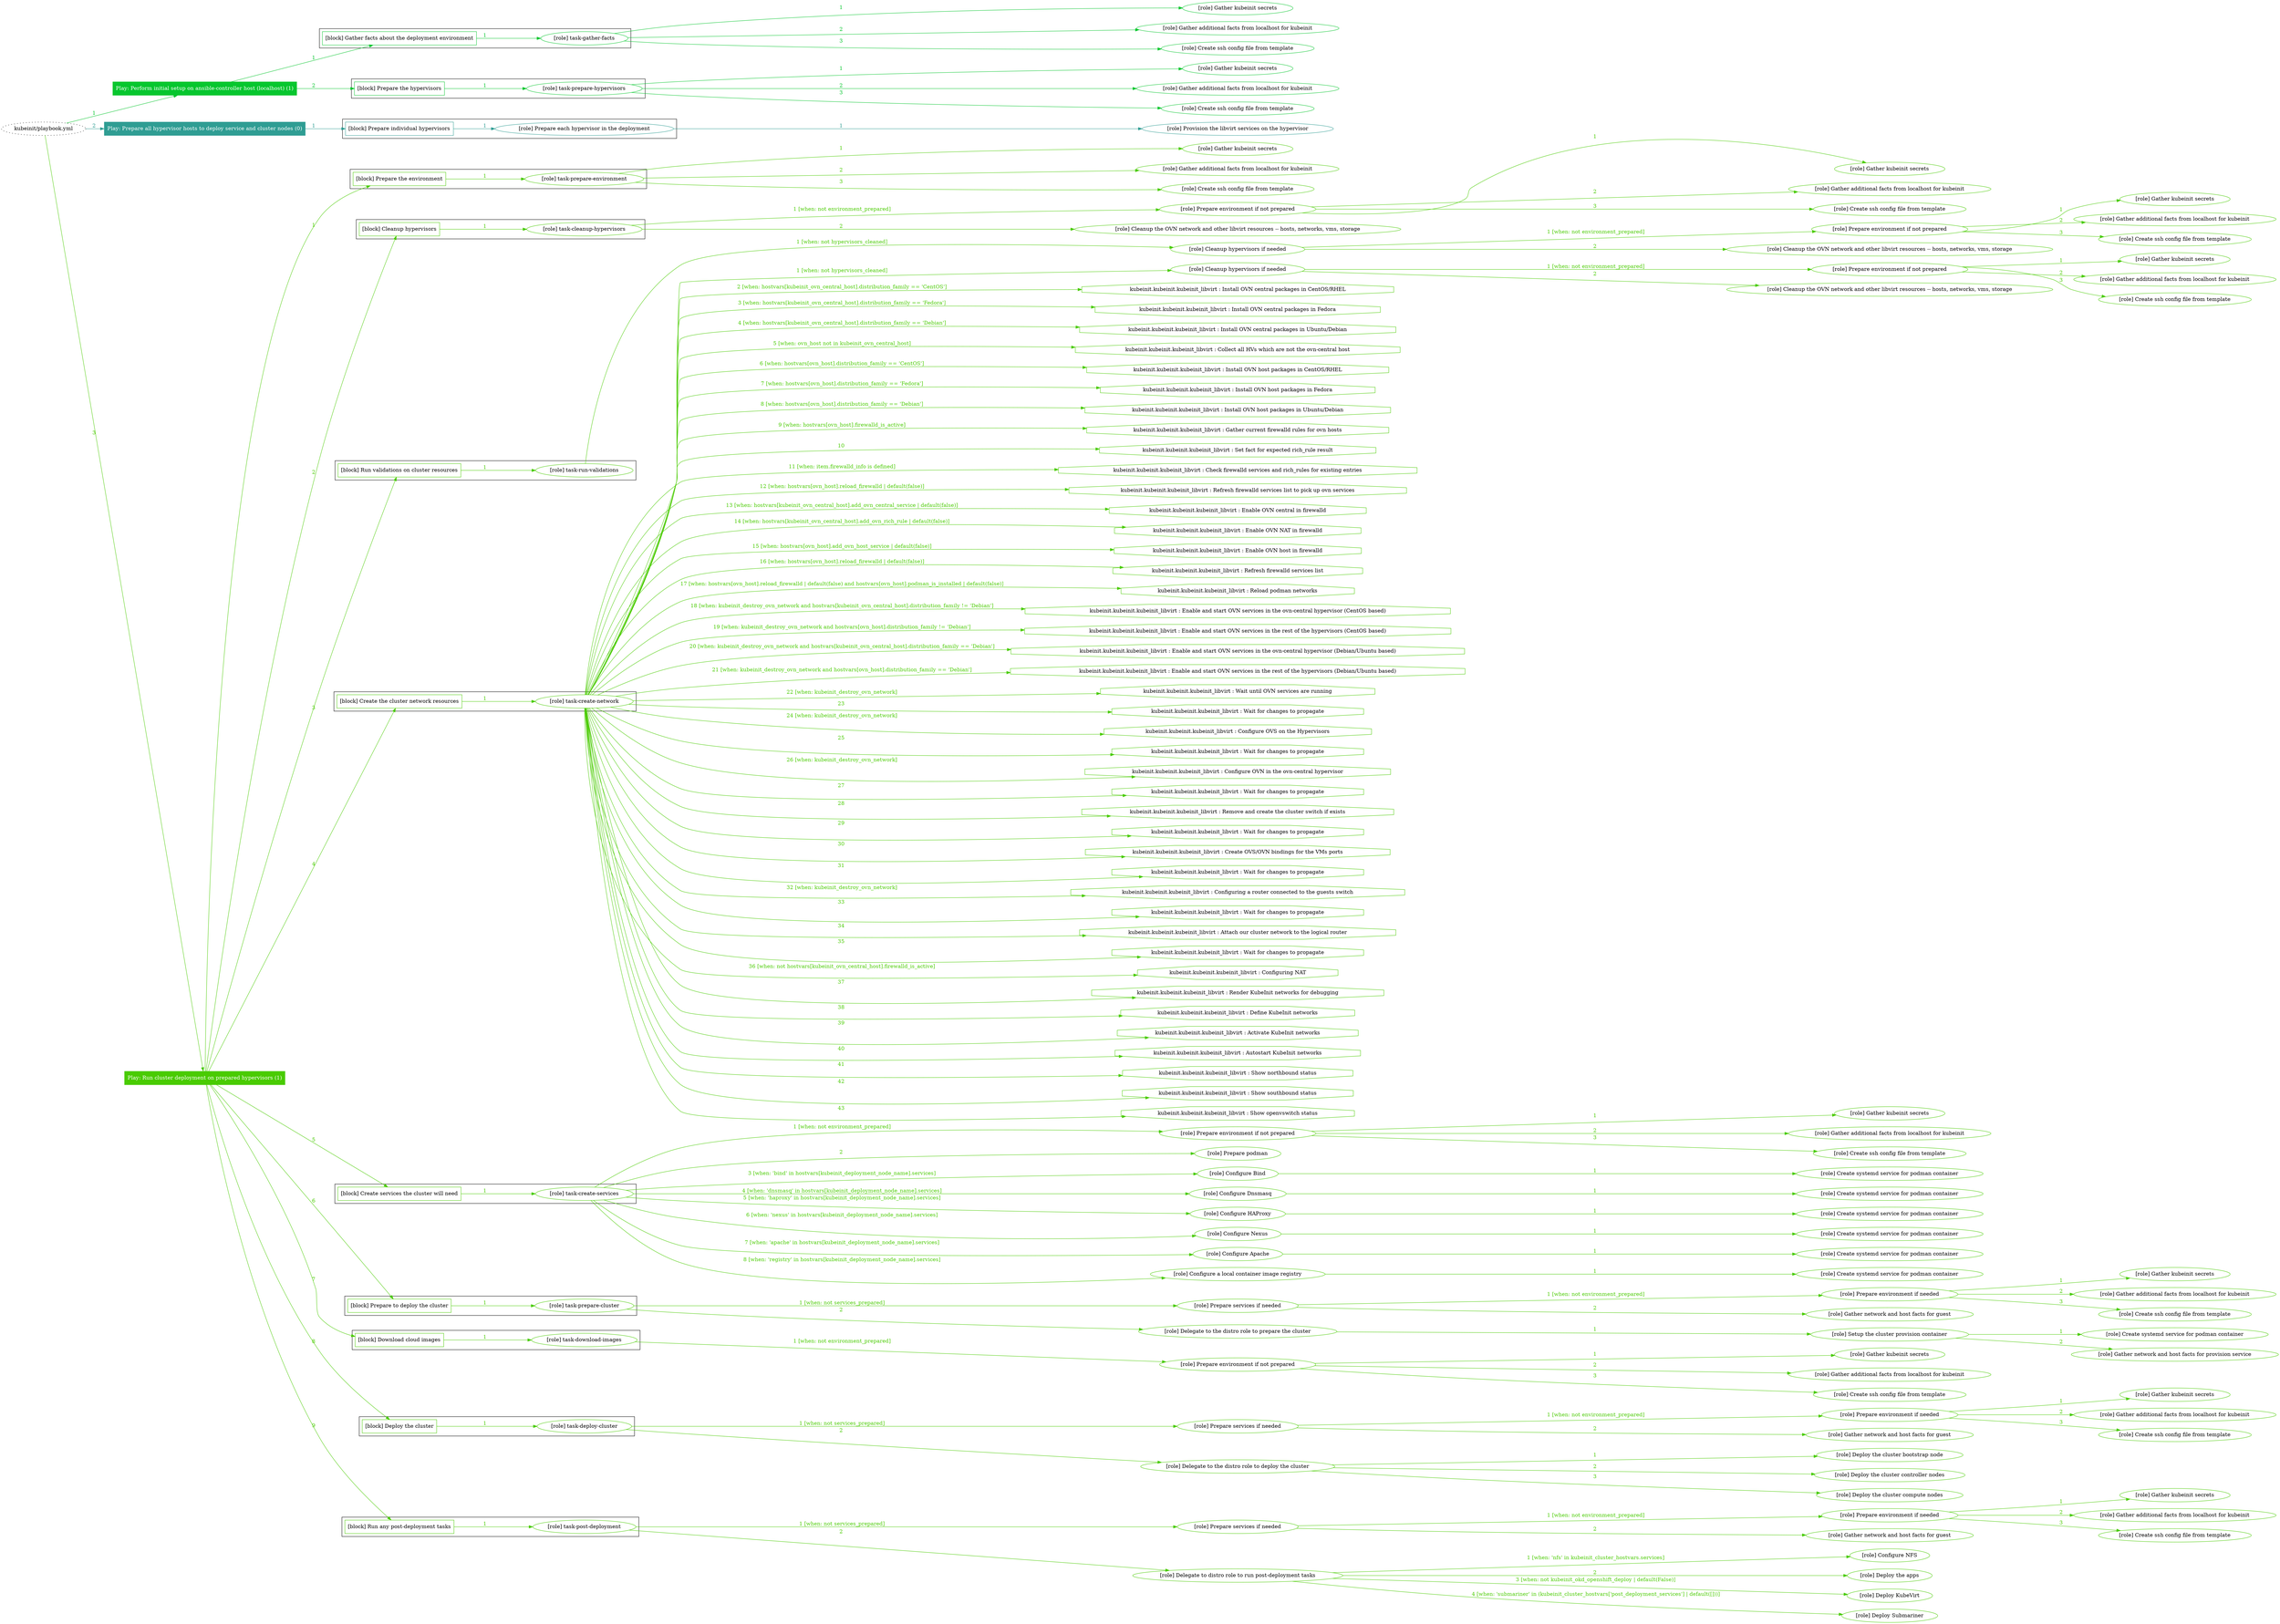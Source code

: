 digraph {
	graph [concentrate=true ordering=in rankdir=LR ratio=fill]
	edge [esep=5 sep=10]
	"kubeinit/playbook.yml" [URL="/home/runner/work/kubeinit/kubeinit/kubeinit/playbook.yml" id=playbook_332181e9 style=dotted]
	play_b927cc39 [label="Play: Perform initial setup on ansible-controller host (localhost) (1)" URL="/home/runner/work/kubeinit/kubeinit/kubeinit/playbook.yml" color="#06c62e" fontcolor="#ffffff" id=play_b927cc39 shape=box style=filled tooltip=localhost]
	"kubeinit/playbook.yml" -> play_b927cc39 [label="1 " color="#06c62e" fontcolor="#06c62e" id=edge_02a60285 labeltooltip="1 " tooltip="1 "]
	subgraph "Gather kubeinit secrets" {
		role_51f8e1dc [label="[role] Gather kubeinit secrets" URL="/home/runner/.ansible/collections/ansible_collections/kubeinit/kubeinit/roles/kubeinit_prepare/tasks/gather_kubeinit_facts.yml" color="#06c62e" id=role_51f8e1dc tooltip="Gather kubeinit secrets"]
	}
	subgraph "Gather additional facts from localhost for kubeinit" {
		role_81e2b9e3 [label="[role] Gather additional facts from localhost for kubeinit" URL="/home/runner/.ansible/collections/ansible_collections/kubeinit/kubeinit/roles/kubeinit_prepare/tasks/gather_kubeinit_facts.yml" color="#06c62e" id=role_81e2b9e3 tooltip="Gather additional facts from localhost for kubeinit"]
	}
	subgraph "Create ssh config file from template" {
		role_7bf090cd [label="[role] Create ssh config file from template" URL="/home/runner/.ansible/collections/ansible_collections/kubeinit/kubeinit/roles/kubeinit_prepare/tasks/gather_kubeinit_facts.yml" color="#06c62e" id=role_7bf090cd tooltip="Create ssh config file from template"]
	}
	subgraph "task-gather-facts" {
		role_07305392 [label="[role] task-gather-facts" URL="/home/runner/work/kubeinit/kubeinit/kubeinit/playbook.yml" color="#06c62e" id=role_07305392 tooltip="task-gather-facts"]
		role_07305392 -> role_51f8e1dc [label="1 " color="#06c62e" fontcolor="#06c62e" id=edge_d22f0cc1 labeltooltip="1 " tooltip="1 "]
		role_07305392 -> role_81e2b9e3 [label="2 " color="#06c62e" fontcolor="#06c62e" id=edge_57797dc2 labeltooltip="2 " tooltip="2 "]
		role_07305392 -> role_7bf090cd [label="3 " color="#06c62e" fontcolor="#06c62e" id=edge_95f1be3b labeltooltip="3 " tooltip="3 "]
	}
	subgraph "Gather kubeinit secrets" {
		role_45e52a6b [label="[role] Gather kubeinit secrets" URL="/home/runner/.ansible/collections/ansible_collections/kubeinit/kubeinit/roles/kubeinit_prepare/tasks/gather_kubeinit_facts.yml" color="#06c62e" id=role_45e52a6b tooltip="Gather kubeinit secrets"]
	}
	subgraph "Gather additional facts from localhost for kubeinit" {
		role_1003f1dc [label="[role] Gather additional facts from localhost for kubeinit" URL="/home/runner/.ansible/collections/ansible_collections/kubeinit/kubeinit/roles/kubeinit_prepare/tasks/gather_kubeinit_facts.yml" color="#06c62e" id=role_1003f1dc tooltip="Gather additional facts from localhost for kubeinit"]
	}
	subgraph "Create ssh config file from template" {
		role_4ca1602e [label="[role] Create ssh config file from template" URL="/home/runner/.ansible/collections/ansible_collections/kubeinit/kubeinit/roles/kubeinit_prepare/tasks/gather_kubeinit_facts.yml" color="#06c62e" id=role_4ca1602e tooltip="Create ssh config file from template"]
	}
	subgraph "task-prepare-hypervisors" {
		role_7ad819ac [label="[role] task-prepare-hypervisors" URL="/home/runner/work/kubeinit/kubeinit/kubeinit/playbook.yml" color="#06c62e" id=role_7ad819ac tooltip="task-prepare-hypervisors"]
		role_7ad819ac -> role_45e52a6b [label="1 " color="#06c62e" fontcolor="#06c62e" id=edge_673c39c2 labeltooltip="1 " tooltip="1 "]
		role_7ad819ac -> role_1003f1dc [label="2 " color="#06c62e" fontcolor="#06c62e" id=edge_ff11f69b labeltooltip="2 " tooltip="2 "]
		role_7ad819ac -> role_4ca1602e [label="3 " color="#06c62e" fontcolor="#06c62e" id=edge_0bba4a80 labeltooltip="3 " tooltip="3 "]
	}
	subgraph "Play: Perform initial setup on ansible-controller host (localhost) (1)" {
		play_b927cc39 -> block_560638fa [label=1 color="#06c62e" fontcolor="#06c62e" id=edge_c94c922b labeltooltip=1 tooltip=1]
		subgraph cluster_block_560638fa {
			block_560638fa [label="[block] Gather facts about the deployment environment" URL="/home/runner/work/kubeinit/kubeinit/kubeinit/playbook.yml" color="#06c62e" id=block_560638fa labeltooltip="Gather facts about the deployment environment" shape=box tooltip="Gather facts about the deployment environment"]
			block_560638fa -> role_07305392 [label="1 " color="#06c62e" fontcolor="#06c62e" id=edge_29a04d8b labeltooltip="1 " tooltip="1 "]
		}
		play_b927cc39 -> block_267c763a [label=2 color="#06c62e" fontcolor="#06c62e" id=edge_b0ad1f0b labeltooltip=2 tooltip=2]
		subgraph cluster_block_267c763a {
			block_267c763a [label="[block] Prepare the hypervisors" URL="/home/runner/work/kubeinit/kubeinit/kubeinit/playbook.yml" color="#06c62e" id=block_267c763a labeltooltip="Prepare the hypervisors" shape=box tooltip="Prepare the hypervisors"]
			block_267c763a -> role_7ad819ac [label="1 " color="#06c62e" fontcolor="#06c62e" id=edge_2078f03b labeltooltip="1 " tooltip="1 "]
		}
	}
	play_52ccdb95 [label="Play: Prepare all hypervisor hosts to deploy service and cluster nodes (0)" URL="/home/runner/work/kubeinit/kubeinit/kubeinit/playbook.yml" color="#2f9d93" fontcolor="#ffffff" id=play_52ccdb95 shape=box style=filled tooltip="Play: Prepare all hypervisor hosts to deploy service and cluster nodes (0)"]
	"kubeinit/playbook.yml" -> play_52ccdb95 [label="2 " color="#2f9d93" fontcolor="#2f9d93" id=edge_061317f5 labeltooltip="2 " tooltip="2 "]
	subgraph "Provision the libvirt services on the hypervisor" {
		role_a06b1e74 [label="[role] Provision the libvirt services on the hypervisor" URL="/home/runner/.ansible/collections/ansible_collections/kubeinit/kubeinit/roles/kubeinit_prepare/tasks/prepare_hypervisor.yml" color="#2f9d93" id=role_a06b1e74 tooltip="Provision the libvirt services on the hypervisor"]
	}
	subgraph "Prepare each hypervisor in the deployment" {
		role_61774f25 [label="[role] Prepare each hypervisor in the deployment" URL="/home/runner/work/kubeinit/kubeinit/kubeinit/playbook.yml" color="#2f9d93" id=role_61774f25 tooltip="Prepare each hypervisor in the deployment"]
		role_61774f25 -> role_a06b1e74 [label="1 " color="#2f9d93" fontcolor="#2f9d93" id=edge_0796207e labeltooltip="1 " tooltip="1 "]
	}
	subgraph "Play: Prepare all hypervisor hosts to deploy service and cluster nodes (0)" {
		play_52ccdb95 -> block_76601e2d [label=1 color="#2f9d93" fontcolor="#2f9d93" id=edge_589e60f0 labeltooltip=1 tooltip=1]
		subgraph cluster_block_76601e2d {
			block_76601e2d [label="[block] Prepare individual hypervisors" URL="/home/runner/work/kubeinit/kubeinit/kubeinit/playbook.yml" color="#2f9d93" id=block_76601e2d labeltooltip="Prepare individual hypervisors" shape=box tooltip="Prepare individual hypervisors"]
			block_76601e2d -> role_61774f25 [label="1 " color="#2f9d93" fontcolor="#2f9d93" id=edge_4f96a215 labeltooltip="1 " tooltip="1 "]
		}
	}
	play_f85903f5 [label="Play: Run cluster deployment on prepared hypervisors (1)" URL="/home/runner/work/kubeinit/kubeinit/kubeinit/playbook.yml" color="#49cb01" fontcolor="#ffffff" id=play_f85903f5 shape=box style=filled tooltip=localhost]
	"kubeinit/playbook.yml" -> play_f85903f5 [label="3 " color="#49cb01" fontcolor="#49cb01" id=edge_dafbdf88 labeltooltip="3 " tooltip="3 "]
	subgraph "Gather kubeinit secrets" {
		role_b2ba8b07 [label="[role] Gather kubeinit secrets" URL="/home/runner/.ansible/collections/ansible_collections/kubeinit/kubeinit/roles/kubeinit_prepare/tasks/gather_kubeinit_facts.yml" color="#49cb01" id=role_b2ba8b07 tooltip="Gather kubeinit secrets"]
	}
	subgraph "Gather additional facts from localhost for kubeinit" {
		role_50a42401 [label="[role] Gather additional facts from localhost for kubeinit" URL="/home/runner/.ansible/collections/ansible_collections/kubeinit/kubeinit/roles/kubeinit_prepare/tasks/gather_kubeinit_facts.yml" color="#49cb01" id=role_50a42401 tooltip="Gather additional facts from localhost for kubeinit"]
	}
	subgraph "Create ssh config file from template" {
		role_9d638d43 [label="[role] Create ssh config file from template" URL="/home/runner/.ansible/collections/ansible_collections/kubeinit/kubeinit/roles/kubeinit_prepare/tasks/gather_kubeinit_facts.yml" color="#49cb01" id=role_9d638d43 tooltip="Create ssh config file from template"]
	}
	subgraph "task-prepare-environment" {
		role_f5532e5e [label="[role] task-prepare-environment" URL="/home/runner/work/kubeinit/kubeinit/kubeinit/playbook.yml" color="#49cb01" id=role_f5532e5e tooltip="task-prepare-environment"]
		role_f5532e5e -> role_b2ba8b07 [label="1 " color="#49cb01" fontcolor="#49cb01" id=edge_450c7751 labeltooltip="1 " tooltip="1 "]
		role_f5532e5e -> role_50a42401 [label="2 " color="#49cb01" fontcolor="#49cb01" id=edge_e034bca4 labeltooltip="2 " tooltip="2 "]
		role_f5532e5e -> role_9d638d43 [label="3 " color="#49cb01" fontcolor="#49cb01" id=edge_9957c9b7 labeltooltip="3 " tooltip="3 "]
	}
	subgraph "Gather kubeinit secrets" {
		role_d6695203 [label="[role] Gather kubeinit secrets" URL="/home/runner/.ansible/collections/ansible_collections/kubeinit/kubeinit/roles/kubeinit_prepare/tasks/gather_kubeinit_facts.yml" color="#49cb01" id=role_d6695203 tooltip="Gather kubeinit secrets"]
	}
	subgraph "Gather additional facts from localhost for kubeinit" {
		role_9eff6a19 [label="[role] Gather additional facts from localhost for kubeinit" URL="/home/runner/.ansible/collections/ansible_collections/kubeinit/kubeinit/roles/kubeinit_prepare/tasks/gather_kubeinit_facts.yml" color="#49cb01" id=role_9eff6a19 tooltip="Gather additional facts from localhost for kubeinit"]
	}
	subgraph "Create ssh config file from template" {
		role_dc7ab7ce [label="[role] Create ssh config file from template" URL="/home/runner/.ansible/collections/ansible_collections/kubeinit/kubeinit/roles/kubeinit_prepare/tasks/gather_kubeinit_facts.yml" color="#49cb01" id=role_dc7ab7ce tooltip="Create ssh config file from template"]
	}
	subgraph "Prepare environment if not prepared" {
		role_a97138a8 [label="[role] Prepare environment if not prepared" URL="/home/runner/.ansible/collections/ansible_collections/kubeinit/kubeinit/roles/kubeinit_prepare/tasks/cleanup_hypervisors.yml" color="#49cb01" id=role_a97138a8 tooltip="Prepare environment if not prepared"]
		role_a97138a8 -> role_d6695203 [label="1 " color="#49cb01" fontcolor="#49cb01" id=edge_fde697c6 labeltooltip="1 " tooltip="1 "]
		role_a97138a8 -> role_9eff6a19 [label="2 " color="#49cb01" fontcolor="#49cb01" id=edge_77caac66 labeltooltip="2 " tooltip="2 "]
		role_a97138a8 -> role_dc7ab7ce [label="3 " color="#49cb01" fontcolor="#49cb01" id=edge_b683c4f1 labeltooltip="3 " tooltip="3 "]
	}
	subgraph "Cleanup the OVN network and other libvirt resources -- hosts, networks, vms, storage" {
		role_97031721 [label="[role] Cleanup the OVN network and other libvirt resources -- hosts, networks, vms, storage" URL="/home/runner/.ansible/collections/ansible_collections/kubeinit/kubeinit/roles/kubeinit_prepare/tasks/cleanup_hypervisors.yml" color="#49cb01" id=role_97031721 tooltip="Cleanup the OVN network and other libvirt resources -- hosts, networks, vms, storage"]
	}
	subgraph "task-cleanup-hypervisors" {
		role_472dbb1b [label="[role] task-cleanup-hypervisors" URL="/home/runner/work/kubeinit/kubeinit/kubeinit/playbook.yml" color="#49cb01" id=role_472dbb1b tooltip="task-cleanup-hypervisors"]
		role_472dbb1b -> role_a97138a8 [label="1 [when: not environment_prepared]" color="#49cb01" fontcolor="#49cb01" id=edge_d9fff06d labeltooltip="1 [when: not environment_prepared]" tooltip="1 [when: not environment_prepared]"]
		role_472dbb1b -> role_97031721 [label="2 " color="#49cb01" fontcolor="#49cb01" id=edge_f73671e0 labeltooltip="2 " tooltip="2 "]
	}
	subgraph "Gather kubeinit secrets" {
		role_6a12bef2 [label="[role] Gather kubeinit secrets" URL="/home/runner/.ansible/collections/ansible_collections/kubeinit/kubeinit/roles/kubeinit_prepare/tasks/gather_kubeinit_facts.yml" color="#49cb01" id=role_6a12bef2 tooltip="Gather kubeinit secrets"]
	}
	subgraph "Gather additional facts from localhost for kubeinit" {
		role_24669781 [label="[role] Gather additional facts from localhost for kubeinit" URL="/home/runner/.ansible/collections/ansible_collections/kubeinit/kubeinit/roles/kubeinit_prepare/tasks/gather_kubeinit_facts.yml" color="#49cb01" id=role_24669781 tooltip="Gather additional facts from localhost for kubeinit"]
	}
	subgraph "Create ssh config file from template" {
		role_ee4ee039 [label="[role] Create ssh config file from template" URL="/home/runner/.ansible/collections/ansible_collections/kubeinit/kubeinit/roles/kubeinit_prepare/tasks/gather_kubeinit_facts.yml" color="#49cb01" id=role_ee4ee039 tooltip="Create ssh config file from template"]
	}
	subgraph "Prepare environment if not prepared" {
		role_4cb47c46 [label="[role] Prepare environment if not prepared" URL="/home/runner/.ansible/collections/ansible_collections/kubeinit/kubeinit/roles/kubeinit_prepare/tasks/cleanup_hypervisors.yml" color="#49cb01" id=role_4cb47c46 tooltip="Prepare environment if not prepared"]
		role_4cb47c46 -> role_6a12bef2 [label="1 " color="#49cb01" fontcolor="#49cb01" id=edge_2e25d07c labeltooltip="1 " tooltip="1 "]
		role_4cb47c46 -> role_24669781 [label="2 " color="#49cb01" fontcolor="#49cb01" id=edge_f17151da labeltooltip="2 " tooltip="2 "]
		role_4cb47c46 -> role_ee4ee039 [label="3 " color="#49cb01" fontcolor="#49cb01" id=edge_87dbc5a6 labeltooltip="3 " tooltip="3 "]
	}
	subgraph "Cleanup the OVN network and other libvirt resources -- hosts, networks, vms, storage" {
		role_f025cebf [label="[role] Cleanup the OVN network and other libvirt resources -- hosts, networks, vms, storage" URL="/home/runner/.ansible/collections/ansible_collections/kubeinit/kubeinit/roles/kubeinit_prepare/tasks/cleanup_hypervisors.yml" color="#49cb01" id=role_f025cebf tooltip="Cleanup the OVN network and other libvirt resources -- hosts, networks, vms, storage"]
	}
	subgraph "Cleanup hypervisors if needed" {
		role_9d819f2c [label="[role] Cleanup hypervisors if needed" URL="/home/runner/.ansible/collections/ansible_collections/kubeinit/kubeinit/roles/kubeinit_validations/tasks/main.yml" color="#49cb01" id=role_9d819f2c tooltip="Cleanup hypervisors if needed"]
		role_9d819f2c -> role_4cb47c46 [label="1 [when: not environment_prepared]" color="#49cb01" fontcolor="#49cb01" id=edge_bf9d73d6 labeltooltip="1 [when: not environment_prepared]" tooltip="1 [when: not environment_prepared]"]
		role_9d819f2c -> role_f025cebf [label="2 " color="#49cb01" fontcolor="#49cb01" id=edge_d8f0f076 labeltooltip="2 " tooltip="2 "]
	}
	subgraph "task-run-validations" {
		role_e3f6a63b [label="[role] task-run-validations" URL="/home/runner/work/kubeinit/kubeinit/kubeinit/playbook.yml" color="#49cb01" id=role_e3f6a63b tooltip="task-run-validations"]
		role_e3f6a63b -> role_9d819f2c [label="1 [when: not hypervisors_cleaned]" color="#49cb01" fontcolor="#49cb01" id=edge_81461184 labeltooltip="1 [when: not hypervisors_cleaned]" tooltip="1 [when: not hypervisors_cleaned]"]
	}
	subgraph "Gather kubeinit secrets" {
		role_3b6e5c94 [label="[role] Gather kubeinit secrets" URL="/home/runner/.ansible/collections/ansible_collections/kubeinit/kubeinit/roles/kubeinit_prepare/tasks/gather_kubeinit_facts.yml" color="#49cb01" id=role_3b6e5c94 tooltip="Gather kubeinit secrets"]
	}
	subgraph "Gather additional facts from localhost for kubeinit" {
		role_5e5fc79c [label="[role] Gather additional facts from localhost for kubeinit" URL="/home/runner/.ansible/collections/ansible_collections/kubeinit/kubeinit/roles/kubeinit_prepare/tasks/gather_kubeinit_facts.yml" color="#49cb01" id=role_5e5fc79c tooltip="Gather additional facts from localhost for kubeinit"]
	}
	subgraph "Create ssh config file from template" {
		role_4c8363a9 [label="[role] Create ssh config file from template" URL="/home/runner/.ansible/collections/ansible_collections/kubeinit/kubeinit/roles/kubeinit_prepare/tasks/gather_kubeinit_facts.yml" color="#49cb01" id=role_4c8363a9 tooltip="Create ssh config file from template"]
	}
	subgraph "Prepare environment if not prepared" {
		role_2888f60f [label="[role] Prepare environment if not prepared" URL="/home/runner/.ansible/collections/ansible_collections/kubeinit/kubeinit/roles/kubeinit_prepare/tasks/cleanup_hypervisors.yml" color="#49cb01" id=role_2888f60f tooltip="Prepare environment if not prepared"]
		role_2888f60f -> role_3b6e5c94 [label="1 " color="#49cb01" fontcolor="#49cb01" id=edge_6e278849 labeltooltip="1 " tooltip="1 "]
		role_2888f60f -> role_5e5fc79c [label="2 " color="#49cb01" fontcolor="#49cb01" id=edge_c53afec9 labeltooltip="2 " tooltip="2 "]
		role_2888f60f -> role_4c8363a9 [label="3 " color="#49cb01" fontcolor="#49cb01" id=edge_fc941d5d labeltooltip="3 " tooltip="3 "]
	}
	subgraph "Cleanup the OVN network and other libvirt resources -- hosts, networks, vms, storage" {
		role_356bc374 [label="[role] Cleanup the OVN network and other libvirt resources -- hosts, networks, vms, storage" URL="/home/runner/.ansible/collections/ansible_collections/kubeinit/kubeinit/roles/kubeinit_prepare/tasks/cleanup_hypervisors.yml" color="#49cb01" id=role_356bc374 tooltip="Cleanup the OVN network and other libvirt resources -- hosts, networks, vms, storage"]
	}
	subgraph "Cleanup hypervisors if needed" {
		role_c38914ad [label="[role] Cleanup hypervisors if needed" URL="/home/runner/.ansible/collections/ansible_collections/kubeinit/kubeinit/roles/kubeinit_libvirt/tasks/create_network.yml" color="#49cb01" id=role_c38914ad tooltip="Cleanup hypervisors if needed"]
		role_c38914ad -> role_2888f60f [label="1 [when: not environment_prepared]" color="#49cb01" fontcolor="#49cb01" id=edge_67e628f8 labeltooltip="1 [when: not environment_prepared]" tooltip="1 [when: not environment_prepared]"]
		role_c38914ad -> role_356bc374 [label="2 " color="#49cb01" fontcolor="#49cb01" id=edge_2e3b6ec2 labeltooltip="2 " tooltip="2 "]
	}
	subgraph "task-create-network" {
		role_90835901 [label="[role] task-create-network" URL="/home/runner/work/kubeinit/kubeinit/kubeinit/playbook.yml" color="#49cb01" id=role_90835901 tooltip="task-create-network"]
		role_90835901 -> role_c38914ad [label="1 [when: not hypervisors_cleaned]" color="#49cb01" fontcolor="#49cb01" id=edge_53b01bac labeltooltip="1 [when: not hypervisors_cleaned]" tooltip="1 [when: not hypervisors_cleaned]"]
		task_0128bbe5 [label="kubeinit.kubeinit.kubeinit_libvirt : Install OVN central packages in CentOS/RHEL" URL="/home/runner/.ansible/collections/ansible_collections/kubeinit/kubeinit/roles/kubeinit_libvirt/tasks/create_network.yml" color="#49cb01" id=task_0128bbe5 shape=octagon tooltip="kubeinit.kubeinit.kubeinit_libvirt : Install OVN central packages in CentOS/RHEL"]
		role_90835901 -> task_0128bbe5 [label="2 [when: hostvars[kubeinit_ovn_central_host].distribution_family == 'CentOS']" color="#49cb01" fontcolor="#49cb01" id=edge_2f7e41da labeltooltip="2 [when: hostvars[kubeinit_ovn_central_host].distribution_family == 'CentOS']" tooltip="2 [when: hostvars[kubeinit_ovn_central_host].distribution_family == 'CentOS']"]
		task_e3fbe724 [label="kubeinit.kubeinit.kubeinit_libvirt : Install OVN central packages in Fedora" URL="/home/runner/.ansible/collections/ansible_collections/kubeinit/kubeinit/roles/kubeinit_libvirt/tasks/create_network.yml" color="#49cb01" id=task_e3fbe724 shape=octagon tooltip="kubeinit.kubeinit.kubeinit_libvirt : Install OVN central packages in Fedora"]
		role_90835901 -> task_e3fbe724 [label="3 [when: hostvars[kubeinit_ovn_central_host].distribution_family == 'Fedora']" color="#49cb01" fontcolor="#49cb01" id=edge_f67888a1 labeltooltip="3 [when: hostvars[kubeinit_ovn_central_host].distribution_family == 'Fedora']" tooltip="3 [when: hostvars[kubeinit_ovn_central_host].distribution_family == 'Fedora']"]
		task_eebdf461 [label="kubeinit.kubeinit.kubeinit_libvirt : Install OVN central packages in Ubuntu/Debian" URL="/home/runner/.ansible/collections/ansible_collections/kubeinit/kubeinit/roles/kubeinit_libvirt/tasks/create_network.yml" color="#49cb01" id=task_eebdf461 shape=octagon tooltip="kubeinit.kubeinit.kubeinit_libvirt : Install OVN central packages in Ubuntu/Debian"]
		role_90835901 -> task_eebdf461 [label="4 [when: hostvars[kubeinit_ovn_central_host].distribution_family == 'Debian']" color="#49cb01" fontcolor="#49cb01" id=edge_1df123b8 labeltooltip="4 [when: hostvars[kubeinit_ovn_central_host].distribution_family == 'Debian']" tooltip="4 [when: hostvars[kubeinit_ovn_central_host].distribution_family == 'Debian']"]
		task_56d93f65 [label="kubeinit.kubeinit.kubeinit_libvirt : Collect all HVs which are not the ovn-central host" URL="/home/runner/.ansible/collections/ansible_collections/kubeinit/kubeinit/roles/kubeinit_libvirt/tasks/create_network.yml" color="#49cb01" id=task_56d93f65 shape=octagon tooltip="kubeinit.kubeinit.kubeinit_libvirt : Collect all HVs which are not the ovn-central host"]
		role_90835901 -> task_56d93f65 [label="5 [when: ovn_host not in kubeinit_ovn_central_host]" color="#49cb01" fontcolor="#49cb01" id=edge_deaf8c40 labeltooltip="5 [when: ovn_host not in kubeinit_ovn_central_host]" tooltip="5 [when: ovn_host not in kubeinit_ovn_central_host]"]
		task_b2c2cea3 [label="kubeinit.kubeinit.kubeinit_libvirt : Install OVN host packages in CentOS/RHEL" URL="/home/runner/.ansible/collections/ansible_collections/kubeinit/kubeinit/roles/kubeinit_libvirt/tasks/create_network.yml" color="#49cb01" id=task_b2c2cea3 shape=octagon tooltip="kubeinit.kubeinit.kubeinit_libvirt : Install OVN host packages in CentOS/RHEL"]
		role_90835901 -> task_b2c2cea3 [label="6 [when: hostvars[ovn_host].distribution_family == 'CentOS']" color="#49cb01" fontcolor="#49cb01" id=edge_f7917f94 labeltooltip="6 [when: hostvars[ovn_host].distribution_family == 'CentOS']" tooltip="6 [when: hostvars[ovn_host].distribution_family == 'CentOS']"]
		task_9cf0aba5 [label="kubeinit.kubeinit.kubeinit_libvirt : Install OVN host packages in Fedora" URL="/home/runner/.ansible/collections/ansible_collections/kubeinit/kubeinit/roles/kubeinit_libvirt/tasks/create_network.yml" color="#49cb01" id=task_9cf0aba5 shape=octagon tooltip="kubeinit.kubeinit.kubeinit_libvirt : Install OVN host packages in Fedora"]
		role_90835901 -> task_9cf0aba5 [label="7 [when: hostvars[ovn_host].distribution_family == 'Fedora']" color="#49cb01" fontcolor="#49cb01" id=edge_c41b0d98 labeltooltip="7 [when: hostvars[ovn_host].distribution_family == 'Fedora']" tooltip="7 [when: hostvars[ovn_host].distribution_family == 'Fedora']"]
		task_fe045a48 [label="kubeinit.kubeinit.kubeinit_libvirt : Install OVN host packages in Ubuntu/Debian" URL="/home/runner/.ansible/collections/ansible_collections/kubeinit/kubeinit/roles/kubeinit_libvirt/tasks/create_network.yml" color="#49cb01" id=task_fe045a48 shape=octagon tooltip="kubeinit.kubeinit.kubeinit_libvirt : Install OVN host packages in Ubuntu/Debian"]
		role_90835901 -> task_fe045a48 [label="8 [when: hostvars[ovn_host].distribution_family == 'Debian']" color="#49cb01" fontcolor="#49cb01" id=edge_d29faf30 labeltooltip="8 [when: hostvars[ovn_host].distribution_family == 'Debian']" tooltip="8 [when: hostvars[ovn_host].distribution_family == 'Debian']"]
		task_8f9afd3d [label="kubeinit.kubeinit.kubeinit_libvirt : Gather current firewalld rules for ovn hosts" URL="/home/runner/.ansible/collections/ansible_collections/kubeinit/kubeinit/roles/kubeinit_libvirt/tasks/create_network.yml" color="#49cb01" id=task_8f9afd3d shape=octagon tooltip="kubeinit.kubeinit.kubeinit_libvirt : Gather current firewalld rules for ovn hosts"]
		role_90835901 -> task_8f9afd3d [label="9 [when: hostvars[ovn_host].firewalld_is_active]" color="#49cb01" fontcolor="#49cb01" id=edge_864a119a labeltooltip="9 [when: hostvars[ovn_host].firewalld_is_active]" tooltip="9 [when: hostvars[ovn_host].firewalld_is_active]"]
		task_d246398a [label="kubeinit.kubeinit.kubeinit_libvirt : Set fact for expected rich_rule result" URL="/home/runner/.ansible/collections/ansible_collections/kubeinit/kubeinit/roles/kubeinit_libvirt/tasks/create_network.yml" color="#49cb01" id=task_d246398a shape=octagon tooltip="kubeinit.kubeinit.kubeinit_libvirt : Set fact for expected rich_rule result"]
		role_90835901 -> task_d246398a [label="10 " color="#49cb01" fontcolor="#49cb01" id=edge_9c2a4694 labeltooltip="10 " tooltip="10 "]
		task_8ba5b3e1 [label="kubeinit.kubeinit.kubeinit_libvirt : Check firewalld services and rich_rules for existing entries" URL="/home/runner/.ansible/collections/ansible_collections/kubeinit/kubeinit/roles/kubeinit_libvirt/tasks/create_network.yml" color="#49cb01" id=task_8ba5b3e1 shape=octagon tooltip="kubeinit.kubeinit.kubeinit_libvirt : Check firewalld services and rich_rules for existing entries"]
		role_90835901 -> task_8ba5b3e1 [label="11 [when: item.firewalld_info is defined]" color="#49cb01" fontcolor="#49cb01" id=edge_e211f091 labeltooltip="11 [when: item.firewalld_info is defined]" tooltip="11 [when: item.firewalld_info is defined]"]
		task_d7c4bd2d [label="kubeinit.kubeinit.kubeinit_libvirt : Refresh firewalld services list to pick up ovn services" URL="/home/runner/.ansible/collections/ansible_collections/kubeinit/kubeinit/roles/kubeinit_libvirt/tasks/create_network.yml" color="#49cb01" id=task_d7c4bd2d shape=octagon tooltip="kubeinit.kubeinit.kubeinit_libvirt : Refresh firewalld services list to pick up ovn services"]
		role_90835901 -> task_d7c4bd2d [label="12 [when: hostvars[ovn_host].reload_firewalld | default(false)]" color="#49cb01" fontcolor="#49cb01" id=edge_606baca6 labeltooltip="12 [when: hostvars[ovn_host].reload_firewalld | default(false)]" tooltip="12 [when: hostvars[ovn_host].reload_firewalld | default(false)]"]
		task_e9adb0f0 [label="kubeinit.kubeinit.kubeinit_libvirt : Enable OVN central in firewalld" URL="/home/runner/.ansible/collections/ansible_collections/kubeinit/kubeinit/roles/kubeinit_libvirt/tasks/create_network.yml" color="#49cb01" id=task_e9adb0f0 shape=octagon tooltip="kubeinit.kubeinit.kubeinit_libvirt : Enable OVN central in firewalld"]
		role_90835901 -> task_e9adb0f0 [label="13 [when: hostvars[kubeinit_ovn_central_host].add_ovn_central_service | default(false)]" color="#49cb01" fontcolor="#49cb01" id=edge_5c0366ea labeltooltip="13 [when: hostvars[kubeinit_ovn_central_host].add_ovn_central_service | default(false)]" tooltip="13 [when: hostvars[kubeinit_ovn_central_host].add_ovn_central_service | default(false)]"]
		task_05e29ee2 [label="kubeinit.kubeinit.kubeinit_libvirt : Enable OVN NAT in firewalld" URL="/home/runner/.ansible/collections/ansible_collections/kubeinit/kubeinit/roles/kubeinit_libvirt/tasks/create_network.yml" color="#49cb01" id=task_05e29ee2 shape=octagon tooltip="kubeinit.kubeinit.kubeinit_libvirt : Enable OVN NAT in firewalld"]
		role_90835901 -> task_05e29ee2 [label="14 [when: hostvars[kubeinit_ovn_central_host].add_ovn_rich_rule | default(false)]" color="#49cb01" fontcolor="#49cb01" id=edge_99684bdd labeltooltip="14 [when: hostvars[kubeinit_ovn_central_host].add_ovn_rich_rule | default(false)]" tooltip="14 [when: hostvars[kubeinit_ovn_central_host].add_ovn_rich_rule | default(false)]"]
		task_8ff86a22 [label="kubeinit.kubeinit.kubeinit_libvirt : Enable OVN host in firewalld" URL="/home/runner/.ansible/collections/ansible_collections/kubeinit/kubeinit/roles/kubeinit_libvirt/tasks/create_network.yml" color="#49cb01" id=task_8ff86a22 shape=octagon tooltip="kubeinit.kubeinit.kubeinit_libvirt : Enable OVN host in firewalld"]
		role_90835901 -> task_8ff86a22 [label="15 [when: hostvars[ovn_host].add_ovn_host_service | default(false)]" color="#49cb01" fontcolor="#49cb01" id=edge_c05fafcd labeltooltip="15 [when: hostvars[ovn_host].add_ovn_host_service | default(false)]" tooltip="15 [when: hostvars[ovn_host].add_ovn_host_service | default(false)]"]
		task_c9a10635 [label="kubeinit.kubeinit.kubeinit_libvirt : Refresh firewalld services list" URL="/home/runner/.ansible/collections/ansible_collections/kubeinit/kubeinit/roles/kubeinit_libvirt/tasks/create_network.yml" color="#49cb01" id=task_c9a10635 shape=octagon tooltip="kubeinit.kubeinit.kubeinit_libvirt : Refresh firewalld services list"]
		role_90835901 -> task_c9a10635 [label="16 [when: hostvars[ovn_host].reload_firewalld | default(false)]" color="#49cb01" fontcolor="#49cb01" id=edge_15484090 labeltooltip="16 [when: hostvars[ovn_host].reload_firewalld | default(false)]" tooltip="16 [when: hostvars[ovn_host].reload_firewalld | default(false)]"]
		task_21e83903 [label="kubeinit.kubeinit.kubeinit_libvirt : Reload podman networks" URL="/home/runner/.ansible/collections/ansible_collections/kubeinit/kubeinit/roles/kubeinit_libvirt/tasks/create_network.yml" color="#49cb01" id=task_21e83903 shape=octagon tooltip="kubeinit.kubeinit.kubeinit_libvirt : Reload podman networks"]
		role_90835901 -> task_21e83903 [label="17 [when: hostvars[ovn_host].reload_firewalld | default(false) and hostvars[ovn_host].podman_is_installed | default(false)]" color="#49cb01" fontcolor="#49cb01" id=edge_efb3b805 labeltooltip="17 [when: hostvars[ovn_host].reload_firewalld | default(false) and hostvars[ovn_host].podman_is_installed | default(false)]" tooltip="17 [when: hostvars[ovn_host].reload_firewalld | default(false) and hostvars[ovn_host].podman_is_installed | default(false)]"]
		task_44196799 [label="kubeinit.kubeinit.kubeinit_libvirt : Enable and start OVN services in the ovn-central hypervisor (CentOS based)" URL="/home/runner/.ansible/collections/ansible_collections/kubeinit/kubeinit/roles/kubeinit_libvirt/tasks/create_network.yml" color="#49cb01" id=task_44196799 shape=octagon tooltip="kubeinit.kubeinit.kubeinit_libvirt : Enable and start OVN services in the ovn-central hypervisor (CentOS based)"]
		role_90835901 -> task_44196799 [label="18 [when: kubeinit_destroy_ovn_network and hostvars[kubeinit_ovn_central_host].distribution_family != 'Debian']" color="#49cb01" fontcolor="#49cb01" id=edge_ed25135d labeltooltip="18 [when: kubeinit_destroy_ovn_network and hostvars[kubeinit_ovn_central_host].distribution_family != 'Debian']" tooltip="18 [when: kubeinit_destroy_ovn_network and hostvars[kubeinit_ovn_central_host].distribution_family != 'Debian']"]
		task_503c3401 [label="kubeinit.kubeinit.kubeinit_libvirt : Enable and start OVN services in the rest of the hypervisors (CentOS based)" URL="/home/runner/.ansible/collections/ansible_collections/kubeinit/kubeinit/roles/kubeinit_libvirt/tasks/create_network.yml" color="#49cb01" id=task_503c3401 shape=octagon tooltip="kubeinit.kubeinit.kubeinit_libvirt : Enable and start OVN services in the rest of the hypervisors (CentOS based)"]
		role_90835901 -> task_503c3401 [label="19 [when: kubeinit_destroy_ovn_network and hostvars[ovn_host].distribution_family != 'Debian']" color="#49cb01" fontcolor="#49cb01" id=edge_8857af17 labeltooltip="19 [when: kubeinit_destroy_ovn_network and hostvars[ovn_host].distribution_family != 'Debian']" tooltip="19 [when: kubeinit_destroy_ovn_network and hostvars[ovn_host].distribution_family != 'Debian']"]
		task_69298e4b [label="kubeinit.kubeinit.kubeinit_libvirt : Enable and start OVN services in the ovn-central hypervisor (Debian/Ubuntu based)" URL="/home/runner/.ansible/collections/ansible_collections/kubeinit/kubeinit/roles/kubeinit_libvirt/tasks/create_network.yml" color="#49cb01" id=task_69298e4b shape=octagon tooltip="kubeinit.kubeinit.kubeinit_libvirt : Enable and start OVN services in the ovn-central hypervisor (Debian/Ubuntu based)"]
		role_90835901 -> task_69298e4b [label="20 [when: kubeinit_destroy_ovn_network and hostvars[kubeinit_ovn_central_host].distribution_family == 'Debian']" color="#49cb01" fontcolor="#49cb01" id=edge_0be2822a labeltooltip="20 [when: kubeinit_destroy_ovn_network and hostvars[kubeinit_ovn_central_host].distribution_family == 'Debian']" tooltip="20 [when: kubeinit_destroy_ovn_network and hostvars[kubeinit_ovn_central_host].distribution_family == 'Debian']"]
		task_59965bbb [label="kubeinit.kubeinit.kubeinit_libvirt : Enable and start OVN services in the rest of the hypervisors (Debian/Ubuntu based)" URL="/home/runner/.ansible/collections/ansible_collections/kubeinit/kubeinit/roles/kubeinit_libvirt/tasks/create_network.yml" color="#49cb01" id=task_59965bbb shape=octagon tooltip="kubeinit.kubeinit.kubeinit_libvirt : Enable and start OVN services in the rest of the hypervisors (Debian/Ubuntu based)"]
		role_90835901 -> task_59965bbb [label="21 [when: kubeinit_destroy_ovn_network and hostvars[ovn_host].distribution_family == 'Debian']" color="#49cb01" fontcolor="#49cb01" id=edge_64330557 labeltooltip="21 [when: kubeinit_destroy_ovn_network and hostvars[ovn_host].distribution_family == 'Debian']" tooltip="21 [when: kubeinit_destroy_ovn_network and hostvars[ovn_host].distribution_family == 'Debian']"]
		task_d727041c [label="kubeinit.kubeinit.kubeinit_libvirt : Wait until OVN services are running" URL="/home/runner/.ansible/collections/ansible_collections/kubeinit/kubeinit/roles/kubeinit_libvirt/tasks/create_network.yml" color="#49cb01" id=task_d727041c shape=octagon tooltip="kubeinit.kubeinit.kubeinit_libvirt : Wait until OVN services are running"]
		role_90835901 -> task_d727041c [label="22 [when: kubeinit_destroy_ovn_network]" color="#49cb01" fontcolor="#49cb01" id=edge_b0afc79f labeltooltip="22 [when: kubeinit_destroy_ovn_network]" tooltip="22 [when: kubeinit_destroy_ovn_network]"]
		task_e596bc47 [label="kubeinit.kubeinit.kubeinit_libvirt : Wait for changes to propagate" URL="/home/runner/.ansible/collections/ansible_collections/kubeinit/kubeinit/roles/kubeinit_libvirt/tasks/create_network.yml" color="#49cb01" id=task_e596bc47 shape=octagon tooltip="kubeinit.kubeinit.kubeinit_libvirt : Wait for changes to propagate"]
		role_90835901 -> task_e596bc47 [label="23 " color="#49cb01" fontcolor="#49cb01" id=edge_37a9af2d labeltooltip="23 " tooltip="23 "]
		task_1ad9f281 [label="kubeinit.kubeinit.kubeinit_libvirt : Configure OVS on the Hypervisors" URL="/home/runner/.ansible/collections/ansible_collections/kubeinit/kubeinit/roles/kubeinit_libvirt/tasks/create_network.yml" color="#49cb01" id=task_1ad9f281 shape=octagon tooltip="kubeinit.kubeinit.kubeinit_libvirt : Configure OVS on the Hypervisors"]
		role_90835901 -> task_1ad9f281 [label="24 [when: kubeinit_destroy_ovn_network]" color="#49cb01" fontcolor="#49cb01" id=edge_dda773ee labeltooltip="24 [when: kubeinit_destroy_ovn_network]" tooltip="24 [when: kubeinit_destroy_ovn_network]"]
		task_7f8a7efd [label="kubeinit.kubeinit.kubeinit_libvirt : Wait for changes to propagate" URL="/home/runner/.ansible/collections/ansible_collections/kubeinit/kubeinit/roles/kubeinit_libvirt/tasks/create_network.yml" color="#49cb01" id=task_7f8a7efd shape=octagon tooltip="kubeinit.kubeinit.kubeinit_libvirt : Wait for changes to propagate"]
		role_90835901 -> task_7f8a7efd [label="25 " color="#49cb01" fontcolor="#49cb01" id=edge_f8b402e6 labeltooltip="25 " tooltip="25 "]
		task_b911a7d8 [label="kubeinit.kubeinit.kubeinit_libvirt : Configure OVN in the ovn-central hypervisor" URL="/home/runner/.ansible/collections/ansible_collections/kubeinit/kubeinit/roles/kubeinit_libvirt/tasks/create_network.yml" color="#49cb01" id=task_b911a7d8 shape=octagon tooltip="kubeinit.kubeinit.kubeinit_libvirt : Configure OVN in the ovn-central hypervisor"]
		role_90835901 -> task_b911a7d8 [label="26 [when: kubeinit_destroy_ovn_network]" color="#49cb01" fontcolor="#49cb01" id=edge_f9963322 labeltooltip="26 [when: kubeinit_destroy_ovn_network]" tooltip="26 [when: kubeinit_destroy_ovn_network]"]
		task_c2f9d2d5 [label="kubeinit.kubeinit.kubeinit_libvirt : Wait for changes to propagate" URL="/home/runner/.ansible/collections/ansible_collections/kubeinit/kubeinit/roles/kubeinit_libvirt/tasks/create_network.yml" color="#49cb01" id=task_c2f9d2d5 shape=octagon tooltip="kubeinit.kubeinit.kubeinit_libvirt : Wait for changes to propagate"]
		role_90835901 -> task_c2f9d2d5 [label="27 " color="#49cb01" fontcolor="#49cb01" id=edge_20eedbdc labeltooltip="27 " tooltip="27 "]
		task_1dbd7753 [label="kubeinit.kubeinit.kubeinit_libvirt : Remove and create the cluster switch if exists" URL="/home/runner/.ansible/collections/ansible_collections/kubeinit/kubeinit/roles/kubeinit_libvirt/tasks/create_network.yml" color="#49cb01" id=task_1dbd7753 shape=octagon tooltip="kubeinit.kubeinit.kubeinit_libvirt : Remove and create the cluster switch if exists"]
		role_90835901 -> task_1dbd7753 [label="28 " color="#49cb01" fontcolor="#49cb01" id=edge_12fe8793 labeltooltip="28 " tooltip="28 "]
		task_9da39ffb [label="kubeinit.kubeinit.kubeinit_libvirt : Wait for changes to propagate" URL="/home/runner/.ansible/collections/ansible_collections/kubeinit/kubeinit/roles/kubeinit_libvirt/tasks/create_network.yml" color="#49cb01" id=task_9da39ffb shape=octagon tooltip="kubeinit.kubeinit.kubeinit_libvirt : Wait for changes to propagate"]
		role_90835901 -> task_9da39ffb [label="29 " color="#49cb01" fontcolor="#49cb01" id=edge_32c1cae7 labeltooltip="29 " tooltip="29 "]
		task_aa7f4d77 [label="kubeinit.kubeinit.kubeinit_libvirt : Create OVS/OVN bindings for the VMs ports" URL="/home/runner/.ansible/collections/ansible_collections/kubeinit/kubeinit/roles/kubeinit_libvirt/tasks/create_network.yml" color="#49cb01" id=task_aa7f4d77 shape=octagon tooltip="kubeinit.kubeinit.kubeinit_libvirt : Create OVS/OVN bindings for the VMs ports"]
		role_90835901 -> task_aa7f4d77 [label="30 " color="#49cb01" fontcolor="#49cb01" id=edge_f333ae3f labeltooltip="30 " tooltip="30 "]
		task_a74dd538 [label="kubeinit.kubeinit.kubeinit_libvirt : Wait for changes to propagate" URL="/home/runner/.ansible/collections/ansible_collections/kubeinit/kubeinit/roles/kubeinit_libvirt/tasks/create_network.yml" color="#49cb01" id=task_a74dd538 shape=octagon tooltip="kubeinit.kubeinit.kubeinit_libvirt : Wait for changes to propagate"]
		role_90835901 -> task_a74dd538 [label="31 " color="#49cb01" fontcolor="#49cb01" id=edge_a32e8b3a labeltooltip="31 " tooltip="31 "]
		task_aa5036a8 [label="kubeinit.kubeinit.kubeinit_libvirt : Configuring a router connected to the guests switch" URL="/home/runner/.ansible/collections/ansible_collections/kubeinit/kubeinit/roles/kubeinit_libvirt/tasks/create_network.yml" color="#49cb01" id=task_aa5036a8 shape=octagon tooltip="kubeinit.kubeinit.kubeinit_libvirt : Configuring a router connected to the guests switch"]
		role_90835901 -> task_aa5036a8 [label="32 [when: kubeinit_destroy_ovn_network]" color="#49cb01" fontcolor="#49cb01" id=edge_d9b161de labeltooltip="32 [when: kubeinit_destroy_ovn_network]" tooltip="32 [when: kubeinit_destroy_ovn_network]"]
		task_37c2fb1a [label="kubeinit.kubeinit.kubeinit_libvirt : Wait for changes to propagate" URL="/home/runner/.ansible/collections/ansible_collections/kubeinit/kubeinit/roles/kubeinit_libvirt/tasks/create_network.yml" color="#49cb01" id=task_37c2fb1a shape=octagon tooltip="kubeinit.kubeinit.kubeinit_libvirt : Wait for changes to propagate"]
		role_90835901 -> task_37c2fb1a [label="33 " color="#49cb01" fontcolor="#49cb01" id=edge_bafee3a5 labeltooltip="33 " tooltip="33 "]
		task_749936f4 [label="kubeinit.kubeinit.kubeinit_libvirt : Attach our cluster network to the logical router" URL="/home/runner/.ansible/collections/ansible_collections/kubeinit/kubeinit/roles/kubeinit_libvirt/tasks/create_network.yml" color="#49cb01" id=task_749936f4 shape=octagon tooltip="kubeinit.kubeinit.kubeinit_libvirt : Attach our cluster network to the logical router"]
		role_90835901 -> task_749936f4 [label="34 " color="#49cb01" fontcolor="#49cb01" id=edge_a199b047 labeltooltip="34 " tooltip="34 "]
		task_f252fc45 [label="kubeinit.kubeinit.kubeinit_libvirt : Wait for changes to propagate" URL="/home/runner/.ansible/collections/ansible_collections/kubeinit/kubeinit/roles/kubeinit_libvirt/tasks/create_network.yml" color="#49cb01" id=task_f252fc45 shape=octagon tooltip="kubeinit.kubeinit.kubeinit_libvirt : Wait for changes to propagate"]
		role_90835901 -> task_f252fc45 [label="35 " color="#49cb01" fontcolor="#49cb01" id=edge_c6c26aad labeltooltip="35 " tooltip="35 "]
		task_233ce22a [label="kubeinit.kubeinit.kubeinit_libvirt : Configuring NAT" URL="/home/runner/.ansible/collections/ansible_collections/kubeinit/kubeinit/roles/kubeinit_libvirt/tasks/create_network.yml" color="#49cb01" id=task_233ce22a shape=octagon tooltip="kubeinit.kubeinit.kubeinit_libvirt : Configuring NAT"]
		role_90835901 -> task_233ce22a [label="36 [when: not hostvars[kubeinit_ovn_central_host].firewalld_is_active]" color="#49cb01" fontcolor="#49cb01" id=edge_12743774 labeltooltip="36 [when: not hostvars[kubeinit_ovn_central_host].firewalld_is_active]" tooltip="36 [when: not hostvars[kubeinit_ovn_central_host].firewalld_is_active]"]
		task_bd8ec610 [label="kubeinit.kubeinit.kubeinit_libvirt : Render KubeInit networks for debugging" URL="/home/runner/.ansible/collections/ansible_collections/kubeinit/kubeinit/roles/kubeinit_libvirt/tasks/create_network.yml" color="#49cb01" id=task_bd8ec610 shape=octagon tooltip="kubeinit.kubeinit.kubeinit_libvirt : Render KubeInit networks for debugging"]
		role_90835901 -> task_bd8ec610 [label="37 " color="#49cb01" fontcolor="#49cb01" id=edge_9d68039c labeltooltip="37 " tooltip="37 "]
		task_a4d218b4 [label="kubeinit.kubeinit.kubeinit_libvirt : Define KubeInit networks" URL="/home/runner/.ansible/collections/ansible_collections/kubeinit/kubeinit/roles/kubeinit_libvirt/tasks/create_network.yml" color="#49cb01" id=task_a4d218b4 shape=octagon tooltip="kubeinit.kubeinit.kubeinit_libvirt : Define KubeInit networks"]
		role_90835901 -> task_a4d218b4 [label="38 " color="#49cb01" fontcolor="#49cb01" id=edge_54d17cdf labeltooltip="38 " tooltip="38 "]
		task_7e4f6970 [label="kubeinit.kubeinit.kubeinit_libvirt : Activate KubeInit networks" URL="/home/runner/.ansible/collections/ansible_collections/kubeinit/kubeinit/roles/kubeinit_libvirt/tasks/create_network.yml" color="#49cb01" id=task_7e4f6970 shape=octagon tooltip="kubeinit.kubeinit.kubeinit_libvirt : Activate KubeInit networks"]
		role_90835901 -> task_7e4f6970 [label="39 " color="#49cb01" fontcolor="#49cb01" id=edge_285346a6 labeltooltip="39 " tooltip="39 "]
		task_2109969b [label="kubeinit.kubeinit.kubeinit_libvirt : Autostart KubeInit networks" URL="/home/runner/.ansible/collections/ansible_collections/kubeinit/kubeinit/roles/kubeinit_libvirt/tasks/create_network.yml" color="#49cb01" id=task_2109969b shape=octagon tooltip="kubeinit.kubeinit.kubeinit_libvirt : Autostart KubeInit networks"]
		role_90835901 -> task_2109969b [label="40 " color="#49cb01" fontcolor="#49cb01" id=edge_fa335b31 labeltooltip="40 " tooltip="40 "]
		task_4e30f5cd [label="kubeinit.kubeinit.kubeinit_libvirt : Show northbound status" URL="/home/runner/.ansible/collections/ansible_collections/kubeinit/kubeinit/roles/kubeinit_libvirt/tasks/create_network.yml" color="#49cb01" id=task_4e30f5cd shape=octagon tooltip="kubeinit.kubeinit.kubeinit_libvirt : Show northbound status"]
		role_90835901 -> task_4e30f5cd [label="41 " color="#49cb01" fontcolor="#49cb01" id=edge_7d0b2811 labeltooltip="41 " tooltip="41 "]
		task_9fe98828 [label="kubeinit.kubeinit.kubeinit_libvirt : Show southbound status" URL="/home/runner/.ansible/collections/ansible_collections/kubeinit/kubeinit/roles/kubeinit_libvirt/tasks/create_network.yml" color="#49cb01" id=task_9fe98828 shape=octagon tooltip="kubeinit.kubeinit.kubeinit_libvirt : Show southbound status"]
		role_90835901 -> task_9fe98828 [label="42 " color="#49cb01" fontcolor="#49cb01" id=edge_b087dfe7 labeltooltip="42 " tooltip="42 "]
		task_74d2f17e [label="kubeinit.kubeinit.kubeinit_libvirt : Show openvswitch status" URL="/home/runner/.ansible/collections/ansible_collections/kubeinit/kubeinit/roles/kubeinit_libvirt/tasks/create_network.yml" color="#49cb01" id=task_74d2f17e shape=octagon tooltip="kubeinit.kubeinit.kubeinit_libvirt : Show openvswitch status"]
		role_90835901 -> task_74d2f17e [label="43 " color="#49cb01" fontcolor="#49cb01" id=edge_b5fa8cc1 labeltooltip="43 " tooltip="43 "]
	}
	subgraph "Gather kubeinit secrets" {
		role_5d42889e [label="[role] Gather kubeinit secrets" URL="/home/runner/.ansible/collections/ansible_collections/kubeinit/kubeinit/roles/kubeinit_prepare/tasks/gather_kubeinit_facts.yml" color="#49cb01" id=role_5d42889e tooltip="Gather kubeinit secrets"]
	}
	subgraph "Gather additional facts from localhost for kubeinit" {
		role_0402bda0 [label="[role] Gather additional facts from localhost for kubeinit" URL="/home/runner/.ansible/collections/ansible_collections/kubeinit/kubeinit/roles/kubeinit_prepare/tasks/gather_kubeinit_facts.yml" color="#49cb01" id=role_0402bda0 tooltip="Gather additional facts from localhost for kubeinit"]
	}
	subgraph "Create ssh config file from template" {
		role_6505f753 [label="[role] Create ssh config file from template" URL="/home/runner/.ansible/collections/ansible_collections/kubeinit/kubeinit/roles/kubeinit_prepare/tasks/gather_kubeinit_facts.yml" color="#49cb01" id=role_6505f753 tooltip="Create ssh config file from template"]
	}
	subgraph "Prepare environment if not prepared" {
		role_78f6065b [label="[role] Prepare environment if not prepared" URL="/home/runner/.ansible/collections/ansible_collections/kubeinit/kubeinit/roles/kubeinit_services/tasks/main.yml" color="#49cb01" id=role_78f6065b tooltip="Prepare environment if not prepared"]
		role_78f6065b -> role_5d42889e [label="1 " color="#49cb01" fontcolor="#49cb01" id=edge_fb627386 labeltooltip="1 " tooltip="1 "]
		role_78f6065b -> role_0402bda0 [label="2 " color="#49cb01" fontcolor="#49cb01" id=edge_645e5867 labeltooltip="2 " tooltip="2 "]
		role_78f6065b -> role_6505f753 [label="3 " color="#49cb01" fontcolor="#49cb01" id=edge_fc3e0a22 labeltooltip="3 " tooltip="3 "]
	}
	subgraph "Prepare podman" {
		role_da53b645 [label="[role] Prepare podman" URL="/home/runner/.ansible/collections/ansible_collections/kubeinit/kubeinit/roles/kubeinit_services/tasks/00_create_service_pod.yml" color="#49cb01" id=role_da53b645 tooltip="Prepare podman"]
	}
	subgraph "Create systemd service for podman container" {
		role_97c12e1e [label="[role] Create systemd service for podman container" URL="/home/runner/.ansible/collections/ansible_collections/kubeinit/kubeinit/roles/kubeinit_bind/tasks/main.yml" color="#49cb01" id=role_97c12e1e tooltip="Create systemd service for podman container"]
	}
	subgraph "Configure Bind" {
		role_eb473732 [label="[role] Configure Bind" URL="/home/runner/.ansible/collections/ansible_collections/kubeinit/kubeinit/roles/kubeinit_services/tasks/start_services_containers.yml" color="#49cb01" id=role_eb473732 tooltip="Configure Bind"]
		role_eb473732 -> role_97c12e1e [label="1 " color="#49cb01" fontcolor="#49cb01" id=edge_ddf28690 labeltooltip="1 " tooltip="1 "]
	}
	subgraph "Create systemd service for podman container" {
		role_6c63e7f8 [label="[role] Create systemd service for podman container" URL="/home/runner/.ansible/collections/ansible_collections/kubeinit/kubeinit/roles/kubeinit_dnsmasq/tasks/main.yml" color="#49cb01" id=role_6c63e7f8 tooltip="Create systemd service for podman container"]
	}
	subgraph "Configure Dnsmasq" {
		role_ff957dd7 [label="[role] Configure Dnsmasq" URL="/home/runner/.ansible/collections/ansible_collections/kubeinit/kubeinit/roles/kubeinit_services/tasks/start_services_containers.yml" color="#49cb01" id=role_ff957dd7 tooltip="Configure Dnsmasq"]
		role_ff957dd7 -> role_6c63e7f8 [label="1 " color="#49cb01" fontcolor="#49cb01" id=edge_724e0a80 labeltooltip="1 " tooltip="1 "]
	}
	subgraph "Create systemd service for podman container" {
		role_61e1ee1e [label="[role] Create systemd service for podman container" URL="/home/runner/.ansible/collections/ansible_collections/kubeinit/kubeinit/roles/kubeinit_haproxy/tasks/main.yml" color="#49cb01" id=role_61e1ee1e tooltip="Create systemd service for podman container"]
	}
	subgraph "Configure HAProxy" {
		role_d61976fe [label="[role] Configure HAProxy" URL="/home/runner/.ansible/collections/ansible_collections/kubeinit/kubeinit/roles/kubeinit_services/tasks/start_services_containers.yml" color="#49cb01" id=role_d61976fe tooltip="Configure HAProxy"]
		role_d61976fe -> role_61e1ee1e [label="1 " color="#49cb01" fontcolor="#49cb01" id=edge_96d88e89 labeltooltip="1 " tooltip="1 "]
	}
	subgraph "Create systemd service for podman container" {
		role_cc6f1637 [label="[role] Create systemd service for podman container" URL="/home/runner/.ansible/collections/ansible_collections/kubeinit/kubeinit/roles/kubeinit_nexus/tasks/main.yml" color="#49cb01" id=role_cc6f1637 tooltip="Create systemd service for podman container"]
	}
	subgraph "Configure Nexus" {
		role_1ee0e3b2 [label="[role] Configure Nexus" URL="/home/runner/.ansible/collections/ansible_collections/kubeinit/kubeinit/roles/kubeinit_services/tasks/start_services_containers.yml" color="#49cb01" id=role_1ee0e3b2 tooltip="Configure Nexus"]
		role_1ee0e3b2 -> role_cc6f1637 [label="1 " color="#49cb01" fontcolor="#49cb01" id=edge_257b50d0 labeltooltip="1 " tooltip="1 "]
	}
	subgraph "Create systemd service for podman container" {
		role_91fe2d4a [label="[role] Create systemd service for podman container" URL="/home/runner/.ansible/collections/ansible_collections/kubeinit/kubeinit/roles/kubeinit_apache/tasks/main.yml" color="#49cb01" id=role_91fe2d4a tooltip="Create systemd service for podman container"]
	}
	subgraph "Configure Apache" {
		role_6c936929 [label="[role] Configure Apache" URL="/home/runner/.ansible/collections/ansible_collections/kubeinit/kubeinit/roles/kubeinit_services/tasks/start_services_containers.yml" color="#49cb01" id=role_6c936929 tooltip="Configure Apache"]
		role_6c936929 -> role_91fe2d4a [label="1 " color="#49cb01" fontcolor="#49cb01" id=edge_607178bf labeltooltip="1 " tooltip="1 "]
	}
	subgraph "Create systemd service for podman container" {
		role_32a37169 [label="[role] Create systemd service for podman container" URL="/home/runner/.ansible/collections/ansible_collections/kubeinit/kubeinit/roles/kubeinit_registry/tasks/main.yml" color="#49cb01" id=role_32a37169 tooltip="Create systemd service for podman container"]
	}
	subgraph "Configure a local container image registry" {
		role_02f61899 [label="[role] Configure a local container image registry" URL="/home/runner/.ansible/collections/ansible_collections/kubeinit/kubeinit/roles/kubeinit_services/tasks/start_services_containers.yml" color="#49cb01" id=role_02f61899 tooltip="Configure a local container image registry"]
		role_02f61899 -> role_32a37169 [label="1 " color="#49cb01" fontcolor="#49cb01" id=edge_14be8710 labeltooltip="1 " tooltip="1 "]
	}
	subgraph "task-create-services" {
		role_978158c3 [label="[role] task-create-services" URL="/home/runner/work/kubeinit/kubeinit/kubeinit/playbook.yml" color="#49cb01" id=role_978158c3 tooltip="task-create-services"]
		role_978158c3 -> role_78f6065b [label="1 [when: not environment_prepared]" color="#49cb01" fontcolor="#49cb01" id=edge_0157233a labeltooltip="1 [when: not environment_prepared]" tooltip="1 [when: not environment_prepared]"]
		role_978158c3 -> role_da53b645 [label="2 " color="#49cb01" fontcolor="#49cb01" id=edge_d2feb947 labeltooltip="2 " tooltip="2 "]
		role_978158c3 -> role_eb473732 [label="3 [when: 'bind' in hostvars[kubeinit_deployment_node_name].services]" color="#49cb01" fontcolor="#49cb01" id=edge_71eb1406 labeltooltip="3 [when: 'bind' in hostvars[kubeinit_deployment_node_name].services]" tooltip="3 [when: 'bind' in hostvars[kubeinit_deployment_node_name].services]"]
		role_978158c3 -> role_ff957dd7 [label="4 [when: 'dnsmasq' in hostvars[kubeinit_deployment_node_name].services]" color="#49cb01" fontcolor="#49cb01" id=edge_c1e09691 labeltooltip="4 [when: 'dnsmasq' in hostvars[kubeinit_deployment_node_name].services]" tooltip="4 [when: 'dnsmasq' in hostvars[kubeinit_deployment_node_name].services]"]
		role_978158c3 -> role_d61976fe [label="5 [when: 'haproxy' in hostvars[kubeinit_deployment_node_name].services]" color="#49cb01" fontcolor="#49cb01" id=edge_c04aa4c1 labeltooltip="5 [when: 'haproxy' in hostvars[kubeinit_deployment_node_name].services]" tooltip="5 [when: 'haproxy' in hostvars[kubeinit_deployment_node_name].services]"]
		role_978158c3 -> role_1ee0e3b2 [label="6 [when: 'nexus' in hostvars[kubeinit_deployment_node_name].services]" color="#49cb01" fontcolor="#49cb01" id=edge_85fb5932 labeltooltip="6 [when: 'nexus' in hostvars[kubeinit_deployment_node_name].services]" tooltip="6 [when: 'nexus' in hostvars[kubeinit_deployment_node_name].services]"]
		role_978158c3 -> role_6c936929 [label="7 [when: 'apache' in hostvars[kubeinit_deployment_node_name].services]" color="#49cb01" fontcolor="#49cb01" id=edge_b191cc21 labeltooltip="7 [when: 'apache' in hostvars[kubeinit_deployment_node_name].services]" tooltip="7 [when: 'apache' in hostvars[kubeinit_deployment_node_name].services]"]
		role_978158c3 -> role_02f61899 [label="8 [when: 'registry' in hostvars[kubeinit_deployment_node_name].services]" color="#49cb01" fontcolor="#49cb01" id=edge_f8836904 labeltooltip="8 [when: 'registry' in hostvars[kubeinit_deployment_node_name].services]" tooltip="8 [when: 'registry' in hostvars[kubeinit_deployment_node_name].services]"]
	}
	subgraph "Gather kubeinit secrets" {
		role_90a71a5b [label="[role] Gather kubeinit secrets" URL="/home/runner/.ansible/collections/ansible_collections/kubeinit/kubeinit/roles/kubeinit_prepare/tasks/gather_kubeinit_facts.yml" color="#49cb01" id=role_90a71a5b tooltip="Gather kubeinit secrets"]
	}
	subgraph "Gather additional facts from localhost for kubeinit" {
		role_7ab23901 [label="[role] Gather additional facts from localhost for kubeinit" URL="/home/runner/.ansible/collections/ansible_collections/kubeinit/kubeinit/roles/kubeinit_prepare/tasks/gather_kubeinit_facts.yml" color="#49cb01" id=role_7ab23901 tooltip="Gather additional facts from localhost for kubeinit"]
	}
	subgraph "Create ssh config file from template" {
		role_900a8dfc [label="[role] Create ssh config file from template" URL="/home/runner/.ansible/collections/ansible_collections/kubeinit/kubeinit/roles/kubeinit_prepare/tasks/gather_kubeinit_facts.yml" color="#49cb01" id=role_900a8dfc tooltip="Create ssh config file from template"]
	}
	subgraph "Prepare environment if needed" {
		role_c984fb16 [label="[role] Prepare environment if needed" URL="/home/runner/.ansible/collections/ansible_collections/kubeinit/kubeinit/roles/kubeinit_services/tasks/prepare_services.yml" color="#49cb01" id=role_c984fb16 tooltip="Prepare environment if needed"]
		role_c984fb16 -> role_90a71a5b [label="1 " color="#49cb01" fontcolor="#49cb01" id=edge_2be6b29d labeltooltip="1 " tooltip="1 "]
		role_c984fb16 -> role_7ab23901 [label="2 " color="#49cb01" fontcolor="#49cb01" id=edge_1e3f1b18 labeltooltip="2 " tooltip="2 "]
		role_c984fb16 -> role_900a8dfc [label="3 " color="#49cb01" fontcolor="#49cb01" id=edge_70f4ec4f labeltooltip="3 " tooltip="3 "]
	}
	subgraph "Gather network and host facts for guest" {
		role_05e48b3d [label="[role] Gather network and host facts for guest" URL="/home/runner/.ansible/collections/ansible_collections/kubeinit/kubeinit/roles/kubeinit_services/tasks/prepare_services.yml" color="#49cb01" id=role_05e48b3d tooltip="Gather network and host facts for guest"]
	}
	subgraph "Prepare services if needed" {
		role_1e8c9bb6 [label="[role] Prepare services if needed" URL="/home/runner/.ansible/collections/ansible_collections/kubeinit/kubeinit/roles/kubeinit_prepare/tasks/prepare_cluster.yml" color="#49cb01" id=role_1e8c9bb6 tooltip="Prepare services if needed"]
		role_1e8c9bb6 -> role_c984fb16 [label="1 [when: not environment_prepared]" color="#49cb01" fontcolor="#49cb01" id=edge_b17c51ff labeltooltip="1 [when: not environment_prepared]" tooltip="1 [when: not environment_prepared]"]
		role_1e8c9bb6 -> role_05e48b3d [label="2 " color="#49cb01" fontcolor="#49cb01" id=edge_6de58ab4 labeltooltip="2 " tooltip="2 "]
	}
	subgraph "Create systemd service for podman container" {
		role_1df887b0 [label="[role] Create systemd service for podman container" URL="/home/runner/.ansible/collections/ansible_collections/kubeinit/kubeinit/roles/kubeinit_services/tasks/create_provision_container.yml" color="#49cb01" id=role_1df887b0 tooltip="Create systemd service for podman container"]
	}
	subgraph "Gather network and host facts for provision service" {
		role_6b5ffb03 [label="[role] Gather network and host facts for provision service" URL="/home/runner/.ansible/collections/ansible_collections/kubeinit/kubeinit/roles/kubeinit_services/tasks/create_provision_container.yml" color="#49cb01" id=role_6b5ffb03 tooltip="Gather network and host facts for provision service"]
	}
	subgraph "Setup the cluster provision container" {
		role_d6ddb575 [label="[role] Setup the cluster provision container" URL="/home/runner/.ansible/collections/ansible_collections/kubeinit/kubeinit/roles/kubeinit_okd/tasks/prepare_cluster.yml" color="#49cb01" id=role_d6ddb575 tooltip="Setup the cluster provision container"]
		role_d6ddb575 -> role_1df887b0 [label="1 " color="#49cb01" fontcolor="#49cb01" id=edge_b7b0e382 labeltooltip="1 " tooltip="1 "]
		role_d6ddb575 -> role_6b5ffb03 [label="2 " color="#49cb01" fontcolor="#49cb01" id=edge_77b25978 labeltooltip="2 " tooltip="2 "]
	}
	subgraph "Delegate to the distro role to prepare the cluster" {
		role_eb4550a2 [label="[role] Delegate to the distro role to prepare the cluster" URL="/home/runner/.ansible/collections/ansible_collections/kubeinit/kubeinit/roles/kubeinit_prepare/tasks/prepare_cluster.yml" color="#49cb01" id=role_eb4550a2 tooltip="Delegate to the distro role to prepare the cluster"]
		role_eb4550a2 -> role_d6ddb575 [label="1 " color="#49cb01" fontcolor="#49cb01" id=edge_17ad018a labeltooltip="1 " tooltip="1 "]
	}
	subgraph "task-prepare-cluster" {
		role_7d7641b0 [label="[role] task-prepare-cluster" URL="/home/runner/work/kubeinit/kubeinit/kubeinit/playbook.yml" color="#49cb01" id=role_7d7641b0 tooltip="task-prepare-cluster"]
		role_7d7641b0 -> role_1e8c9bb6 [label="1 [when: not services_prepared]" color="#49cb01" fontcolor="#49cb01" id=edge_aa80ae74 labeltooltip="1 [when: not services_prepared]" tooltip="1 [when: not services_prepared]"]
		role_7d7641b0 -> role_eb4550a2 [label="2 " color="#49cb01" fontcolor="#49cb01" id=edge_0c1a19c1 labeltooltip="2 " tooltip="2 "]
	}
	subgraph "Gather kubeinit secrets" {
		role_5a5577b1 [label="[role] Gather kubeinit secrets" URL="/home/runner/.ansible/collections/ansible_collections/kubeinit/kubeinit/roles/kubeinit_prepare/tasks/gather_kubeinit_facts.yml" color="#49cb01" id=role_5a5577b1 tooltip="Gather kubeinit secrets"]
	}
	subgraph "Gather additional facts from localhost for kubeinit" {
		role_24e0cd0e [label="[role] Gather additional facts from localhost for kubeinit" URL="/home/runner/.ansible/collections/ansible_collections/kubeinit/kubeinit/roles/kubeinit_prepare/tasks/gather_kubeinit_facts.yml" color="#49cb01" id=role_24e0cd0e tooltip="Gather additional facts from localhost for kubeinit"]
	}
	subgraph "Create ssh config file from template" {
		role_5c453d87 [label="[role] Create ssh config file from template" URL="/home/runner/.ansible/collections/ansible_collections/kubeinit/kubeinit/roles/kubeinit_prepare/tasks/gather_kubeinit_facts.yml" color="#49cb01" id=role_5c453d87 tooltip="Create ssh config file from template"]
	}
	subgraph "Prepare environment if not prepared" {
		role_f84b9f32 [label="[role] Prepare environment if not prepared" URL="/home/runner/.ansible/collections/ansible_collections/kubeinit/kubeinit/roles/kubeinit_libvirt/tasks/download_cloud_images.yml" color="#49cb01" id=role_f84b9f32 tooltip="Prepare environment if not prepared"]
		role_f84b9f32 -> role_5a5577b1 [label="1 " color="#49cb01" fontcolor="#49cb01" id=edge_da3d7b8b labeltooltip="1 " tooltip="1 "]
		role_f84b9f32 -> role_24e0cd0e [label="2 " color="#49cb01" fontcolor="#49cb01" id=edge_3cbe7c50 labeltooltip="2 " tooltip="2 "]
		role_f84b9f32 -> role_5c453d87 [label="3 " color="#49cb01" fontcolor="#49cb01" id=edge_b328c210 labeltooltip="3 " tooltip="3 "]
	}
	subgraph "task-download-images" {
		role_23f95917 [label="[role] task-download-images" URL="/home/runner/work/kubeinit/kubeinit/kubeinit/playbook.yml" color="#49cb01" id=role_23f95917 tooltip="task-download-images"]
		role_23f95917 -> role_f84b9f32 [label="1 [when: not environment_prepared]" color="#49cb01" fontcolor="#49cb01" id=edge_544b870c labeltooltip="1 [when: not environment_prepared]" tooltip="1 [when: not environment_prepared]"]
	}
	subgraph "Gather kubeinit secrets" {
		role_0a48a7b3 [label="[role] Gather kubeinit secrets" URL="/home/runner/.ansible/collections/ansible_collections/kubeinit/kubeinit/roles/kubeinit_prepare/tasks/gather_kubeinit_facts.yml" color="#49cb01" id=role_0a48a7b3 tooltip="Gather kubeinit secrets"]
	}
	subgraph "Gather additional facts from localhost for kubeinit" {
		role_c42c2b5f [label="[role] Gather additional facts from localhost for kubeinit" URL="/home/runner/.ansible/collections/ansible_collections/kubeinit/kubeinit/roles/kubeinit_prepare/tasks/gather_kubeinit_facts.yml" color="#49cb01" id=role_c42c2b5f tooltip="Gather additional facts from localhost for kubeinit"]
	}
	subgraph "Create ssh config file from template" {
		role_633ac76d [label="[role] Create ssh config file from template" URL="/home/runner/.ansible/collections/ansible_collections/kubeinit/kubeinit/roles/kubeinit_prepare/tasks/gather_kubeinit_facts.yml" color="#49cb01" id=role_633ac76d tooltip="Create ssh config file from template"]
	}
	subgraph "Prepare environment if needed" {
		role_5beff9fb [label="[role] Prepare environment if needed" URL="/home/runner/.ansible/collections/ansible_collections/kubeinit/kubeinit/roles/kubeinit_services/tasks/prepare_services.yml" color="#49cb01" id=role_5beff9fb tooltip="Prepare environment if needed"]
		role_5beff9fb -> role_0a48a7b3 [label="1 " color="#49cb01" fontcolor="#49cb01" id=edge_a38de5e9 labeltooltip="1 " tooltip="1 "]
		role_5beff9fb -> role_c42c2b5f [label="2 " color="#49cb01" fontcolor="#49cb01" id=edge_871f69cc labeltooltip="2 " tooltip="2 "]
		role_5beff9fb -> role_633ac76d [label="3 " color="#49cb01" fontcolor="#49cb01" id=edge_5e3271fc labeltooltip="3 " tooltip="3 "]
	}
	subgraph "Gather network and host facts for guest" {
		role_68cf4332 [label="[role] Gather network and host facts for guest" URL="/home/runner/.ansible/collections/ansible_collections/kubeinit/kubeinit/roles/kubeinit_services/tasks/prepare_services.yml" color="#49cb01" id=role_68cf4332 tooltip="Gather network and host facts for guest"]
	}
	subgraph "Prepare services if needed" {
		role_8fc033cf [label="[role] Prepare services if needed" URL="/home/runner/.ansible/collections/ansible_collections/kubeinit/kubeinit/roles/kubeinit_prepare/tasks/deploy_cluster.yml" color="#49cb01" id=role_8fc033cf tooltip="Prepare services if needed"]
		role_8fc033cf -> role_5beff9fb [label="1 [when: not environment_prepared]" color="#49cb01" fontcolor="#49cb01" id=edge_cb027daf labeltooltip="1 [when: not environment_prepared]" tooltip="1 [when: not environment_prepared]"]
		role_8fc033cf -> role_68cf4332 [label="2 " color="#49cb01" fontcolor="#49cb01" id=edge_c681b956 labeltooltip="2 " tooltip="2 "]
	}
	subgraph "Deploy the cluster bootstrap node" {
		role_c6182ff6 [label="[role] Deploy the cluster bootstrap node" URL="/home/runner/.ansible/collections/ansible_collections/kubeinit/kubeinit/roles/kubeinit_okd/tasks/main.yml" color="#49cb01" id=role_c6182ff6 tooltip="Deploy the cluster bootstrap node"]
	}
	subgraph "Deploy the cluster controller nodes" {
		role_11319425 [label="[role] Deploy the cluster controller nodes" URL="/home/runner/.ansible/collections/ansible_collections/kubeinit/kubeinit/roles/kubeinit_okd/tasks/main.yml" color="#49cb01" id=role_11319425 tooltip="Deploy the cluster controller nodes"]
	}
	subgraph "Deploy the cluster compute nodes" {
		role_57750644 [label="[role] Deploy the cluster compute nodes" URL="/home/runner/.ansible/collections/ansible_collections/kubeinit/kubeinit/roles/kubeinit_okd/tasks/main.yml" color="#49cb01" id=role_57750644 tooltip="Deploy the cluster compute nodes"]
	}
	subgraph "Delegate to the distro role to deploy the cluster" {
		role_2687dd83 [label="[role] Delegate to the distro role to deploy the cluster" URL="/home/runner/.ansible/collections/ansible_collections/kubeinit/kubeinit/roles/kubeinit_prepare/tasks/deploy_cluster.yml" color="#49cb01" id=role_2687dd83 tooltip="Delegate to the distro role to deploy the cluster"]
		role_2687dd83 -> role_c6182ff6 [label="1 " color="#49cb01" fontcolor="#49cb01" id=edge_cb783f09 labeltooltip="1 " tooltip="1 "]
		role_2687dd83 -> role_11319425 [label="2 " color="#49cb01" fontcolor="#49cb01" id=edge_be0042dc labeltooltip="2 " tooltip="2 "]
		role_2687dd83 -> role_57750644 [label="3 " color="#49cb01" fontcolor="#49cb01" id=edge_56f46df2 labeltooltip="3 " tooltip="3 "]
	}
	subgraph "task-deploy-cluster" {
		role_fe0177cf [label="[role] task-deploy-cluster" URL="/home/runner/work/kubeinit/kubeinit/kubeinit/playbook.yml" color="#49cb01" id=role_fe0177cf tooltip="task-deploy-cluster"]
		role_fe0177cf -> role_8fc033cf [label="1 [when: not services_prepared]" color="#49cb01" fontcolor="#49cb01" id=edge_8ec59914 labeltooltip="1 [when: not services_prepared]" tooltip="1 [when: not services_prepared]"]
		role_fe0177cf -> role_2687dd83 [label="2 " color="#49cb01" fontcolor="#49cb01" id=edge_e70bcf43 labeltooltip="2 " tooltip="2 "]
	}
	subgraph "Gather kubeinit secrets" {
		role_4a2e19f0 [label="[role] Gather kubeinit secrets" URL="/home/runner/.ansible/collections/ansible_collections/kubeinit/kubeinit/roles/kubeinit_prepare/tasks/gather_kubeinit_facts.yml" color="#49cb01" id=role_4a2e19f0 tooltip="Gather kubeinit secrets"]
	}
	subgraph "Gather additional facts from localhost for kubeinit" {
		role_8b7593a4 [label="[role] Gather additional facts from localhost for kubeinit" URL="/home/runner/.ansible/collections/ansible_collections/kubeinit/kubeinit/roles/kubeinit_prepare/tasks/gather_kubeinit_facts.yml" color="#49cb01" id=role_8b7593a4 tooltip="Gather additional facts from localhost for kubeinit"]
	}
	subgraph "Create ssh config file from template" {
		role_6192f879 [label="[role] Create ssh config file from template" URL="/home/runner/.ansible/collections/ansible_collections/kubeinit/kubeinit/roles/kubeinit_prepare/tasks/gather_kubeinit_facts.yml" color="#49cb01" id=role_6192f879 tooltip="Create ssh config file from template"]
	}
	subgraph "Prepare environment if needed" {
		role_4efb6d59 [label="[role] Prepare environment if needed" URL="/home/runner/.ansible/collections/ansible_collections/kubeinit/kubeinit/roles/kubeinit_services/tasks/prepare_services.yml" color="#49cb01" id=role_4efb6d59 tooltip="Prepare environment if needed"]
		role_4efb6d59 -> role_4a2e19f0 [label="1 " color="#49cb01" fontcolor="#49cb01" id=edge_7acc2a3e labeltooltip="1 " tooltip="1 "]
		role_4efb6d59 -> role_8b7593a4 [label="2 " color="#49cb01" fontcolor="#49cb01" id=edge_088386aa labeltooltip="2 " tooltip="2 "]
		role_4efb6d59 -> role_6192f879 [label="3 " color="#49cb01" fontcolor="#49cb01" id=edge_21ccc7f6 labeltooltip="3 " tooltip="3 "]
	}
	subgraph "Gather network and host facts for guest" {
		role_41e27231 [label="[role] Gather network and host facts for guest" URL="/home/runner/.ansible/collections/ansible_collections/kubeinit/kubeinit/roles/kubeinit_services/tasks/prepare_services.yml" color="#49cb01" id=role_41e27231 tooltip="Gather network and host facts for guest"]
	}
	subgraph "Prepare services if needed" {
		role_c2f2adf6 [label="[role] Prepare services if needed" URL="/home/runner/.ansible/collections/ansible_collections/kubeinit/kubeinit/roles/kubeinit_prepare/tasks/post_deployment.yml" color="#49cb01" id=role_c2f2adf6 tooltip="Prepare services if needed"]
		role_c2f2adf6 -> role_4efb6d59 [label="1 [when: not environment_prepared]" color="#49cb01" fontcolor="#49cb01" id=edge_b41a2b87 labeltooltip="1 [when: not environment_prepared]" tooltip="1 [when: not environment_prepared]"]
		role_c2f2adf6 -> role_41e27231 [label="2 " color="#49cb01" fontcolor="#49cb01" id=edge_1f5f49ea labeltooltip="2 " tooltip="2 "]
	}
	subgraph "Configure NFS" {
		role_484d0365 [label="[role] Configure NFS" URL="/home/runner/.ansible/collections/ansible_collections/kubeinit/kubeinit/roles/kubeinit_okd/tasks/post_deployment_tasks.yml" color="#49cb01" id=role_484d0365 tooltip="Configure NFS"]
	}
	subgraph "Deploy the apps" {
		role_e1115563 [label="[role] Deploy the apps" URL="/home/runner/.ansible/collections/ansible_collections/kubeinit/kubeinit/roles/kubeinit_okd/tasks/post_deployment_tasks.yml" color="#49cb01" id=role_e1115563 tooltip="Deploy the apps"]
	}
	subgraph "Deploy KubeVirt" {
		role_472424b8 [label="[role] Deploy KubeVirt" URL="/home/runner/.ansible/collections/ansible_collections/kubeinit/kubeinit/roles/kubeinit_okd/tasks/post_deployment_tasks.yml" color="#49cb01" id=role_472424b8 tooltip="Deploy KubeVirt"]
	}
	subgraph "Deploy Submariner" {
		role_c1e67e8d [label="[role] Deploy Submariner" URL="/home/runner/.ansible/collections/ansible_collections/kubeinit/kubeinit/roles/kubeinit_okd/tasks/post_deployment_tasks.yml" color="#49cb01" id=role_c1e67e8d tooltip="Deploy Submariner"]
	}
	subgraph "Delegate to distro role to run post-deployment tasks" {
		role_b1a7104c [label="[role] Delegate to distro role to run post-deployment tasks" URL="/home/runner/.ansible/collections/ansible_collections/kubeinit/kubeinit/roles/kubeinit_prepare/tasks/post_deployment.yml" color="#49cb01" id=role_b1a7104c tooltip="Delegate to distro role to run post-deployment tasks"]
		role_b1a7104c -> role_484d0365 [label="1 [when: 'nfs' in kubeinit_cluster_hostvars.services]" color="#49cb01" fontcolor="#49cb01" id=edge_cbc731ff labeltooltip="1 [when: 'nfs' in kubeinit_cluster_hostvars.services]" tooltip="1 [when: 'nfs' in kubeinit_cluster_hostvars.services]"]
		role_b1a7104c -> role_e1115563 [label="2 " color="#49cb01" fontcolor="#49cb01" id=edge_608428d2 labeltooltip="2 " tooltip="2 "]
		role_b1a7104c -> role_472424b8 [label="3 [when: not kubeinit_okd_openshift_deploy | default(False)]" color="#49cb01" fontcolor="#49cb01" id=edge_122fe9eb labeltooltip="3 [when: not kubeinit_okd_openshift_deploy | default(False)]" tooltip="3 [when: not kubeinit_okd_openshift_deploy | default(False)]"]
		role_b1a7104c -> role_c1e67e8d [label="4 [when: 'submariner' in (kubeinit_cluster_hostvars['post_deployment_services'] | default([]))]" color="#49cb01" fontcolor="#49cb01" id=edge_02bef532 labeltooltip="4 [when: 'submariner' in (kubeinit_cluster_hostvars['post_deployment_services'] | default([]))]" tooltip="4 [when: 'submariner' in (kubeinit_cluster_hostvars['post_deployment_services'] | default([]))]"]
	}
	subgraph "task-post-deployment" {
		role_6308776e [label="[role] task-post-deployment" URL="/home/runner/work/kubeinit/kubeinit/kubeinit/playbook.yml" color="#49cb01" id=role_6308776e tooltip="task-post-deployment"]
		role_6308776e -> role_c2f2adf6 [label="1 [when: not services_prepared]" color="#49cb01" fontcolor="#49cb01" id=edge_461bfaa7 labeltooltip="1 [when: not services_prepared]" tooltip="1 [when: not services_prepared]"]
		role_6308776e -> role_b1a7104c [label="2 " color="#49cb01" fontcolor="#49cb01" id=edge_980d6a11 labeltooltip="2 " tooltip="2 "]
	}
	subgraph "Play: Run cluster deployment on prepared hypervisors (1)" {
		play_f85903f5 -> block_52e8045c [label=1 color="#49cb01" fontcolor="#49cb01" id=edge_5db7d298 labeltooltip=1 tooltip=1]
		subgraph cluster_block_52e8045c {
			block_52e8045c [label="[block] Prepare the environment" URL="/home/runner/work/kubeinit/kubeinit/kubeinit/playbook.yml" color="#49cb01" id=block_52e8045c labeltooltip="Prepare the environment" shape=box tooltip="Prepare the environment"]
			block_52e8045c -> role_f5532e5e [label="1 " color="#49cb01" fontcolor="#49cb01" id=edge_5423af4c labeltooltip="1 " tooltip="1 "]
		}
		play_f85903f5 -> block_d4e717b3 [label=2 color="#49cb01" fontcolor="#49cb01" id=edge_21b5de66 labeltooltip=2 tooltip=2]
		subgraph cluster_block_d4e717b3 {
			block_d4e717b3 [label="[block] Cleanup hypervisors" URL="/home/runner/work/kubeinit/kubeinit/kubeinit/playbook.yml" color="#49cb01" id=block_d4e717b3 labeltooltip="Cleanup hypervisors" shape=box tooltip="Cleanup hypervisors"]
			block_d4e717b3 -> role_472dbb1b [label="1 " color="#49cb01" fontcolor="#49cb01" id=edge_6da3555d labeltooltip="1 " tooltip="1 "]
		}
		play_f85903f5 -> block_fd0917be [label=3 color="#49cb01" fontcolor="#49cb01" id=edge_5e26564e labeltooltip=3 tooltip=3]
		subgraph cluster_block_fd0917be {
			block_fd0917be [label="[block] Run validations on cluster resources" URL="/home/runner/work/kubeinit/kubeinit/kubeinit/playbook.yml" color="#49cb01" id=block_fd0917be labeltooltip="Run validations on cluster resources" shape=box tooltip="Run validations on cluster resources"]
			block_fd0917be -> role_e3f6a63b [label="1 " color="#49cb01" fontcolor="#49cb01" id=edge_459fc6d8 labeltooltip="1 " tooltip="1 "]
		}
		play_f85903f5 -> block_231ad400 [label=4 color="#49cb01" fontcolor="#49cb01" id=edge_bc0ac16b labeltooltip=4 tooltip=4]
		subgraph cluster_block_231ad400 {
			block_231ad400 [label="[block] Create the cluster network resources" URL="/home/runner/work/kubeinit/kubeinit/kubeinit/playbook.yml" color="#49cb01" id=block_231ad400 labeltooltip="Create the cluster network resources" shape=box tooltip="Create the cluster network resources"]
			block_231ad400 -> role_90835901 [label="1 " color="#49cb01" fontcolor="#49cb01" id=edge_626991a1 labeltooltip="1 " tooltip="1 "]
		}
		play_f85903f5 -> block_815563ba [label=5 color="#49cb01" fontcolor="#49cb01" id=edge_118b06a9 labeltooltip=5 tooltip=5]
		subgraph cluster_block_815563ba {
			block_815563ba [label="[block] Create services the cluster will need" URL="/home/runner/work/kubeinit/kubeinit/kubeinit/playbook.yml" color="#49cb01" id=block_815563ba labeltooltip="Create services the cluster will need" shape=box tooltip="Create services the cluster will need"]
			block_815563ba -> role_978158c3 [label="1 " color="#49cb01" fontcolor="#49cb01" id=edge_e06f657d labeltooltip="1 " tooltip="1 "]
		}
		play_f85903f5 -> block_bea6b0e1 [label=6 color="#49cb01" fontcolor="#49cb01" id=edge_6445ee14 labeltooltip=6 tooltip=6]
		subgraph cluster_block_bea6b0e1 {
			block_bea6b0e1 [label="[block] Prepare to deploy the cluster" URL="/home/runner/work/kubeinit/kubeinit/kubeinit/playbook.yml" color="#49cb01" id=block_bea6b0e1 labeltooltip="Prepare to deploy the cluster" shape=box tooltip="Prepare to deploy the cluster"]
			block_bea6b0e1 -> role_7d7641b0 [label="1 " color="#49cb01" fontcolor="#49cb01" id=edge_a44e48b3 labeltooltip="1 " tooltip="1 "]
		}
		play_f85903f5 -> block_32a677be [label=7 color="#49cb01" fontcolor="#49cb01" id=edge_56a03091 labeltooltip=7 tooltip=7]
		subgraph cluster_block_32a677be {
			block_32a677be [label="[block] Download cloud images" URL="/home/runner/work/kubeinit/kubeinit/kubeinit/playbook.yml" color="#49cb01" id=block_32a677be labeltooltip="Download cloud images" shape=box tooltip="Download cloud images"]
			block_32a677be -> role_23f95917 [label="1 " color="#49cb01" fontcolor="#49cb01" id=edge_6358f062 labeltooltip="1 " tooltip="1 "]
		}
		play_f85903f5 -> block_a6f176c3 [label=8 color="#49cb01" fontcolor="#49cb01" id=edge_d6bb35ad labeltooltip=8 tooltip=8]
		subgraph cluster_block_a6f176c3 {
			block_a6f176c3 [label="[block] Deploy the cluster" URL="/home/runner/work/kubeinit/kubeinit/kubeinit/playbook.yml" color="#49cb01" id=block_a6f176c3 labeltooltip="Deploy the cluster" shape=box tooltip="Deploy the cluster"]
			block_a6f176c3 -> role_fe0177cf [label="1 " color="#49cb01" fontcolor="#49cb01" id=edge_a4e2ac24 labeltooltip="1 " tooltip="1 "]
		}
		play_f85903f5 -> block_9c441096 [label=9 color="#49cb01" fontcolor="#49cb01" id=edge_20f0a706 labeltooltip=9 tooltip=9]
		subgraph cluster_block_9c441096 {
			block_9c441096 [label="[block] Run any post-deployment tasks" URL="/home/runner/work/kubeinit/kubeinit/kubeinit/playbook.yml" color="#49cb01" id=block_9c441096 labeltooltip="Run any post-deployment tasks" shape=box tooltip="Run any post-deployment tasks"]
			block_9c441096 -> role_6308776e [label="1 " color="#49cb01" fontcolor="#49cb01" id=edge_9e9f1d64 labeltooltip="1 " tooltip="1 "]
		}
	}
}
